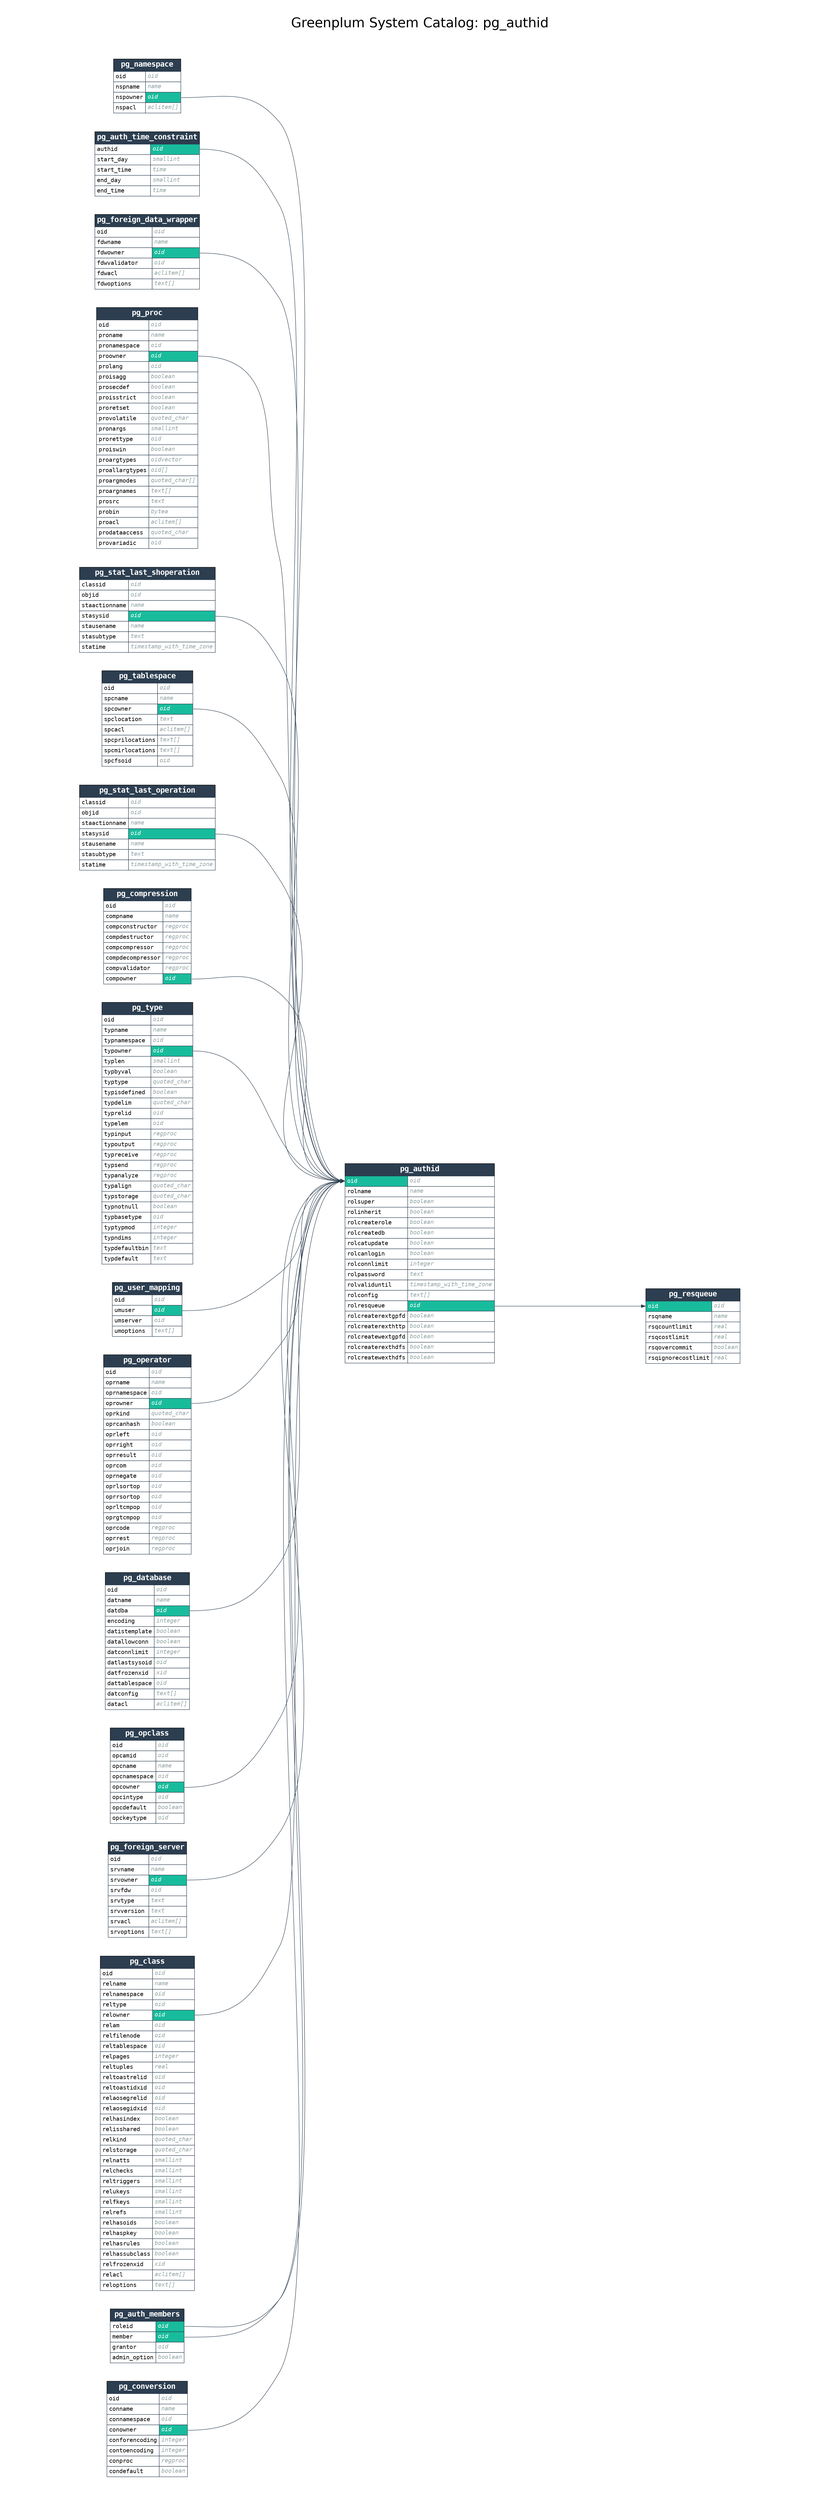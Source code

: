 digraph GPDB {

    label="Greenplum System Catalog: pg_authid";
    labelloc="t";
    fontname="Helvetica"
    fontsize=32
    

    pad=0.5;
    nodesep=0.5;
    ranksep=0.5;
    rankdir=LR;
    node [shape = "plaintext"];

    
    subgraph cluster_from {
        rankdir=TB
        style=invis;

        
            pg_namespace [label = <<FONT FACE="monospace"><TABLE BORDER="0" CELLBORDER="1" CELLSPACING="0" CELLPADDING="4">
<TR><TD BGCOLOR="#2c3e50" ALIGN="CENTER" COLSPAN="2"><FONT COLOR="#FFFFFF" POINT-SIZE="18"><B>pg_namespace</B></FONT></TD></TR>

<TR>
<TD COLOR="#2c3e50" BGCOLOR="#FFFFFF" ALIGN="LEFT" PORT="oid_in"><FONT COLOR="#000000">oid</FONT></TD>
<TD COLOR="#2c3e50" BGCOLOR="#FFFFFF" ALIGN="LEFT" PORT="oid_out"><FONT COLOR="#95a5a6"><I>oid</I></FONT></TD>
</TR>

<TR>
<TD COLOR="#2c3e50" BGCOLOR="#FFFFFF" ALIGN="LEFT" PORT="nspname_in"><FONT COLOR="#000000">nspname</FONT></TD>
<TD COLOR="#2c3e50" BGCOLOR="#FFFFFF" ALIGN="LEFT" PORT="nspname_out"><FONT COLOR="#95a5a6"><I>name</I></FONT></TD>
</TR>

<TR>
<TD COLOR="#2c3e50" BGCOLOR="#FFFFFF" ALIGN="LEFT" PORT="nspowner_in"><FONT COLOR="#000000">nspowner</FONT></TD>
<TD COLOR="#2c3e50" BGCOLOR="#18bc9c" ALIGN="LEFT" PORT="nspowner_out"><FONT COLOR="#FFFFFF"><I>oid</I></FONT></TD>
</TR>

<TR>
<TD COLOR="#2c3e50" BGCOLOR="#FFFFFF" ALIGN="LEFT" PORT="nspacl_in"><FONT COLOR="#000000">nspacl</FONT></TD>
<TD COLOR="#2c3e50" BGCOLOR="#FFFFFF" ALIGN="LEFT" PORT="nspacl_out"><FONT COLOR="#95a5a6"><I>aclitem[]</I></FONT></TD>
</TR>

</TABLE></FONT>> name = "pg_namespace"];
        
            pg_auth_time_constraint [label = <<FONT FACE="monospace"><TABLE BORDER="0" CELLBORDER="1" CELLSPACING="0" CELLPADDING="4">
<TR><TD BGCOLOR="#2c3e50" ALIGN="CENTER" COLSPAN="2"><FONT COLOR="#FFFFFF" POINT-SIZE="18"><B>pg_auth_time_constraint</B></FONT></TD></TR>

<TR>
<TD COLOR="#2c3e50" BGCOLOR="#FFFFFF" ALIGN="LEFT" PORT="authid_in"><FONT COLOR="#000000">authid</FONT></TD>
<TD COLOR="#2c3e50" BGCOLOR="#18bc9c" ALIGN="LEFT" PORT="authid_out"><FONT COLOR="#FFFFFF"><I>oid</I></FONT></TD>
</TR>

<TR>
<TD COLOR="#2c3e50" BGCOLOR="#FFFFFF" ALIGN="LEFT" PORT="start_day_in"><FONT COLOR="#000000">start_day</FONT></TD>
<TD COLOR="#2c3e50" BGCOLOR="#FFFFFF" ALIGN="LEFT" PORT="start_day_out"><FONT COLOR="#95a5a6"><I>smallint</I></FONT></TD>
</TR>

<TR>
<TD COLOR="#2c3e50" BGCOLOR="#FFFFFF" ALIGN="LEFT" PORT="start_time_in"><FONT COLOR="#000000">start_time</FONT></TD>
<TD COLOR="#2c3e50" BGCOLOR="#FFFFFF" ALIGN="LEFT" PORT="start_time_out"><FONT COLOR="#95a5a6"><I>time</I></FONT></TD>
</TR>

<TR>
<TD COLOR="#2c3e50" BGCOLOR="#FFFFFF" ALIGN="LEFT" PORT="end_day_in"><FONT COLOR="#000000">end_day</FONT></TD>
<TD COLOR="#2c3e50" BGCOLOR="#FFFFFF" ALIGN="LEFT" PORT="end_day_out"><FONT COLOR="#95a5a6"><I>smallint</I></FONT></TD>
</TR>

<TR>
<TD COLOR="#2c3e50" BGCOLOR="#FFFFFF" ALIGN="LEFT" PORT="end_time_in"><FONT COLOR="#000000">end_time</FONT></TD>
<TD COLOR="#2c3e50" BGCOLOR="#FFFFFF" ALIGN="LEFT" PORT="end_time_out"><FONT COLOR="#95a5a6"><I>time</I></FONT></TD>
</TR>

</TABLE></FONT>> name = "pg_auth_time_constraint"];
        
            pg_foreign_data_wrapper [label = <<FONT FACE="monospace"><TABLE BORDER="0" CELLBORDER="1" CELLSPACING="0" CELLPADDING="4">
<TR><TD BGCOLOR="#2c3e50" ALIGN="CENTER" COLSPAN="2"><FONT COLOR="#FFFFFF" POINT-SIZE="18"><B>pg_foreign_data_wrapper</B></FONT></TD></TR>

<TR>
<TD COLOR="#2c3e50" BGCOLOR="#FFFFFF" ALIGN="LEFT" PORT="oid_in"><FONT COLOR="#000000">oid</FONT></TD>
<TD COLOR="#2c3e50" BGCOLOR="#FFFFFF" ALIGN="LEFT" PORT="oid_out"><FONT COLOR="#95a5a6"><I>oid</I></FONT></TD>
</TR>

<TR>
<TD COLOR="#2c3e50" BGCOLOR="#FFFFFF" ALIGN="LEFT" PORT="fdwname_in"><FONT COLOR="#000000">fdwname</FONT></TD>
<TD COLOR="#2c3e50" BGCOLOR="#FFFFFF" ALIGN="LEFT" PORT="fdwname_out"><FONT COLOR="#95a5a6"><I>name</I></FONT></TD>
</TR>

<TR>
<TD COLOR="#2c3e50" BGCOLOR="#FFFFFF" ALIGN="LEFT" PORT="fdwowner_in"><FONT COLOR="#000000">fdwowner</FONT></TD>
<TD COLOR="#2c3e50" BGCOLOR="#18bc9c" ALIGN="LEFT" PORT="fdwowner_out"><FONT COLOR="#FFFFFF"><I>oid</I></FONT></TD>
</TR>

<TR>
<TD COLOR="#2c3e50" BGCOLOR="#FFFFFF" ALIGN="LEFT" PORT="fdwvalidator_in"><FONT COLOR="#000000">fdwvalidator</FONT></TD>
<TD COLOR="#2c3e50" BGCOLOR="#FFFFFF" ALIGN="LEFT" PORT="fdwvalidator_out"><FONT COLOR="#95a5a6"><I>oid</I></FONT></TD>
</TR>

<TR>
<TD COLOR="#2c3e50" BGCOLOR="#FFFFFF" ALIGN="LEFT" PORT="fdwacl_in"><FONT COLOR="#000000">fdwacl</FONT></TD>
<TD COLOR="#2c3e50" BGCOLOR="#FFFFFF" ALIGN="LEFT" PORT="fdwacl_out"><FONT COLOR="#95a5a6"><I>aclitem[]</I></FONT></TD>
</TR>

<TR>
<TD COLOR="#2c3e50" BGCOLOR="#FFFFFF" ALIGN="LEFT" PORT="fdwoptions_in"><FONT COLOR="#000000">fdwoptions</FONT></TD>
<TD COLOR="#2c3e50" BGCOLOR="#FFFFFF" ALIGN="LEFT" PORT="fdwoptions_out"><FONT COLOR="#95a5a6"><I>text[]</I></FONT></TD>
</TR>

</TABLE></FONT>> name = "pg_foreign_data_wrapper"];
        
            pg_proc [label = <<FONT FACE="monospace"><TABLE BORDER="0" CELLBORDER="1" CELLSPACING="0" CELLPADDING="4">
<TR><TD BGCOLOR="#2c3e50" ALIGN="CENTER" COLSPAN="2"><FONT COLOR="#FFFFFF" POINT-SIZE="18"><B>pg_proc</B></FONT></TD></TR>

<TR>
<TD COLOR="#2c3e50" BGCOLOR="#FFFFFF" ALIGN="LEFT" PORT="oid_in"><FONT COLOR="#000000">oid</FONT></TD>
<TD COLOR="#2c3e50" BGCOLOR="#FFFFFF" ALIGN="LEFT" PORT="oid_out"><FONT COLOR="#95a5a6"><I>oid</I></FONT></TD>
</TR>

<TR>
<TD COLOR="#2c3e50" BGCOLOR="#FFFFFF" ALIGN="LEFT" PORT="proname_in"><FONT COLOR="#000000">proname</FONT></TD>
<TD COLOR="#2c3e50" BGCOLOR="#FFFFFF" ALIGN="LEFT" PORT="proname_out"><FONT COLOR="#95a5a6"><I>name</I></FONT></TD>
</TR>

<TR>
<TD COLOR="#2c3e50" BGCOLOR="#FFFFFF" ALIGN="LEFT" PORT="pronamespace_in"><FONT COLOR="#000000">pronamespace</FONT></TD>
<TD COLOR="#2c3e50" BGCOLOR="#FFFFFF" ALIGN="LEFT" PORT="pronamespace_out"><FONT COLOR="#95a5a6"><I>oid</I></FONT></TD>
</TR>

<TR>
<TD COLOR="#2c3e50" BGCOLOR="#FFFFFF" ALIGN="LEFT" PORT="proowner_in"><FONT COLOR="#000000">proowner</FONT></TD>
<TD COLOR="#2c3e50" BGCOLOR="#18bc9c" ALIGN="LEFT" PORT="proowner_out"><FONT COLOR="#FFFFFF"><I>oid</I></FONT></TD>
</TR>

<TR>
<TD COLOR="#2c3e50" BGCOLOR="#FFFFFF" ALIGN="LEFT" PORT="prolang_in"><FONT COLOR="#000000">prolang</FONT></TD>
<TD COLOR="#2c3e50" BGCOLOR="#FFFFFF" ALIGN="LEFT" PORT="prolang_out"><FONT COLOR="#95a5a6"><I>oid</I></FONT></TD>
</TR>

<TR>
<TD COLOR="#2c3e50" BGCOLOR="#FFFFFF" ALIGN="LEFT" PORT="proisagg_in"><FONT COLOR="#000000">proisagg</FONT></TD>
<TD COLOR="#2c3e50" BGCOLOR="#FFFFFF" ALIGN="LEFT" PORT="proisagg_out"><FONT COLOR="#95a5a6"><I>boolean</I></FONT></TD>
</TR>

<TR>
<TD COLOR="#2c3e50" BGCOLOR="#FFFFFF" ALIGN="LEFT" PORT="prosecdef_in"><FONT COLOR="#000000">prosecdef</FONT></TD>
<TD COLOR="#2c3e50" BGCOLOR="#FFFFFF" ALIGN="LEFT" PORT="prosecdef_out"><FONT COLOR="#95a5a6"><I>boolean</I></FONT></TD>
</TR>

<TR>
<TD COLOR="#2c3e50" BGCOLOR="#FFFFFF" ALIGN="LEFT" PORT="proisstrict_in"><FONT COLOR="#000000">proisstrict</FONT></TD>
<TD COLOR="#2c3e50" BGCOLOR="#FFFFFF" ALIGN="LEFT" PORT="proisstrict_out"><FONT COLOR="#95a5a6"><I>boolean</I></FONT></TD>
</TR>

<TR>
<TD COLOR="#2c3e50" BGCOLOR="#FFFFFF" ALIGN="LEFT" PORT="proretset_in"><FONT COLOR="#000000">proretset</FONT></TD>
<TD COLOR="#2c3e50" BGCOLOR="#FFFFFF" ALIGN="LEFT" PORT="proretset_out"><FONT COLOR="#95a5a6"><I>boolean</I></FONT></TD>
</TR>

<TR>
<TD COLOR="#2c3e50" BGCOLOR="#FFFFFF" ALIGN="LEFT" PORT="provolatile_in"><FONT COLOR="#000000">provolatile</FONT></TD>
<TD COLOR="#2c3e50" BGCOLOR="#FFFFFF" ALIGN="LEFT" PORT="provolatile_out"><FONT COLOR="#95a5a6"><I>quoted_char</I></FONT></TD>
</TR>

<TR>
<TD COLOR="#2c3e50" BGCOLOR="#FFFFFF" ALIGN="LEFT" PORT="pronargs_in"><FONT COLOR="#000000">pronargs</FONT></TD>
<TD COLOR="#2c3e50" BGCOLOR="#FFFFFF" ALIGN="LEFT" PORT="pronargs_out"><FONT COLOR="#95a5a6"><I>smallint</I></FONT></TD>
</TR>

<TR>
<TD COLOR="#2c3e50" BGCOLOR="#FFFFFF" ALIGN="LEFT" PORT="prorettype_in"><FONT COLOR="#000000">prorettype</FONT></TD>
<TD COLOR="#2c3e50" BGCOLOR="#FFFFFF" ALIGN="LEFT" PORT="prorettype_out"><FONT COLOR="#95a5a6"><I>oid</I></FONT></TD>
</TR>

<TR>
<TD COLOR="#2c3e50" BGCOLOR="#FFFFFF" ALIGN="LEFT" PORT="proiswin_in"><FONT COLOR="#000000">proiswin</FONT></TD>
<TD COLOR="#2c3e50" BGCOLOR="#FFFFFF" ALIGN="LEFT" PORT="proiswin_out"><FONT COLOR="#95a5a6"><I>boolean</I></FONT></TD>
</TR>

<TR>
<TD COLOR="#2c3e50" BGCOLOR="#FFFFFF" ALIGN="LEFT" PORT="proargtypes_in"><FONT COLOR="#000000">proargtypes</FONT></TD>
<TD COLOR="#2c3e50" BGCOLOR="#FFFFFF" ALIGN="LEFT" PORT="proargtypes_out"><FONT COLOR="#95a5a6"><I>oidvector</I></FONT></TD>
</TR>

<TR>
<TD COLOR="#2c3e50" BGCOLOR="#FFFFFF" ALIGN="LEFT" PORT="proallargtypes_in"><FONT COLOR="#000000">proallargtypes</FONT></TD>
<TD COLOR="#2c3e50" BGCOLOR="#FFFFFF" ALIGN="LEFT" PORT="proallargtypes_out"><FONT COLOR="#95a5a6"><I>oid[]</I></FONT></TD>
</TR>

<TR>
<TD COLOR="#2c3e50" BGCOLOR="#FFFFFF" ALIGN="LEFT" PORT="proargmodes_in"><FONT COLOR="#000000">proargmodes</FONT></TD>
<TD COLOR="#2c3e50" BGCOLOR="#FFFFFF" ALIGN="LEFT" PORT="proargmodes_out"><FONT COLOR="#95a5a6"><I>quoted_char[]</I></FONT></TD>
</TR>

<TR>
<TD COLOR="#2c3e50" BGCOLOR="#FFFFFF" ALIGN="LEFT" PORT="proargnames_in"><FONT COLOR="#000000">proargnames</FONT></TD>
<TD COLOR="#2c3e50" BGCOLOR="#FFFFFF" ALIGN="LEFT" PORT="proargnames_out"><FONT COLOR="#95a5a6"><I>text[]</I></FONT></TD>
</TR>

<TR>
<TD COLOR="#2c3e50" BGCOLOR="#FFFFFF" ALIGN="LEFT" PORT="prosrc_in"><FONT COLOR="#000000">prosrc</FONT></TD>
<TD COLOR="#2c3e50" BGCOLOR="#FFFFFF" ALIGN="LEFT" PORT="prosrc_out"><FONT COLOR="#95a5a6"><I>text</I></FONT></TD>
</TR>

<TR>
<TD COLOR="#2c3e50" BGCOLOR="#FFFFFF" ALIGN="LEFT" PORT="probin_in"><FONT COLOR="#000000">probin</FONT></TD>
<TD COLOR="#2c3e50" BGCOLOR="#FFFFFF" ALIGN="LEFT" PORT="probin_out"><FONT COLOR="#95a5a6"><I>bytea</I></FONT></TD>
</TR>

<TR>
<TD COLOR="#2c3e50" BGCOLOR="#FFFFFF" ALIGN="LEFT" PORT="proacl_in"><FONT COLOR="#000000">proacl</FONT></TD>
<TD COLOR="#2c3e50" BGCOLOR="#FFFFFF" ALIGN="LEFT" PORT="proacl_out"><FONT COLOR="#95a5a6"><I>aclitem[]</I></FONT></TD>
</TR>

<TR>
<TD COLOR="#2c3e50" BGCOLOR="#FFFFFF" ALIGN="LEFT" PORT="prodataaccess_in"><FONT COLOR="#000000">prodataaccess</FONT></TD>
<TD COLOR="#2c3e50" BGCOLOR="#FFFFFF" ALIGN="LEFT" PORT="prodataaccess_out"><FONT COLOR="#95a5a6"><I>quoted_char</I></FONT></TD>
</TR>

<TR>
<TD COLOR="#2c3e50" BGCOLOR="#FFFFFF" ALIGN="LEFT" PORT="provariadic_in"><FONT COLOR="#000000">provariadic</FONT></TD>
<TD COLOR="#2c3e50" BGCOLOR="#FFFFFF" ALIGN="LEFT" PORT="provariadic_out"><FONT COLOR="#95a5a6"><I>oid</I></FONT></TD>
</TR>

</TABLE></FONT>> name = "pg_proc"];
        
            pg_stat_last_shoperation [label = <<FONT FACE="monospace"><TABLE BORDER="0" CELLBORDER="1" CELLSPACING="0" CELLPADDING="4">
<TR><TD BGCOLOR="#2c3e50" ALIGN="CENTER" COLSPAN="2"><FONT COLOR="#FFFFFF" POINT-SIZE="18"><B>pg_stat_last_shoperation</B></FONT></TD></TR>

<TR>
<TD COLOR="#2c3e50" BGCOLOR="#FFFFFF" ALIGN="LEFT" PORT="classid_in"><FONT COLOR="#000000">classid</FONT></TD>
<TD COLOR="#2c3e50" BGCOLOR="#FFFFFF" ALIGN="LEFT" PORT="classid_out"><FONT COLOR="#95a5a6"><I>oid</I></FONT></TD>
</TR>

<TR>
<TD COLOR="#2c3e50" BGCOLOR="#FFFFFF" ALIGN="LEFT" PORT="objid_in"><FONT COLOR="#000000">objid</FONT></TD>
<TD COLOR="#2c3e50" BGCOLOR="#FFFFFF" ALIGN="LEFT" PORT="objid_out"><FONT COLOR="#95a5a6"><I>oid</I></FONT></TD>
</TR>

<TR>
<TD COLOR="#2c3e50" BGCOLOR="#FFFFFF" ALIGN="LEFT" PORT="staactionname_in"><FONT COLOR="#000000">staactionname</FONT></TD>
<TD COLOR="#2c3e50" BGCOLOR="#FFFFFF" ALIGN="LEFT" PORT="staactionname_out"><FONT COLOR="#95a5a6"><I>name</I></FONT></TD>
</TR>

<TR>
<TD COLOR="#2c3e50" BGCOLOR="#FFFFFF" ALIGN="LEFT" PORT="stasysid_in"><FONT COLOR="#000000">stasysid</FONT></TD>
<TD COLOR="#2c3e50" BGCOLOR="#18bc9c" ALIGN="LEFT" PORT="stasysid_out"><FONT COLOR="#FFFFFF"><I>oid</I></FONT></TD>
</TR>

<TR>
<TD COLOR="#2c3e50" BGCOLOR="#FFFFFF" ALIGN="LEFT" PORT="stausename_in"><FONT COLOR="#000000">stausename</FONT></TD>
<TD COLOR="#2c3e50" BGCOLOR="#FFFFFF" ALIGN="LEFT" PORT="stausename_out"><FONT COLOR="#95a5a6"><I>name</I></FONT></TD>
</TR>

<TR>
<TD COLOR="#2c3e50" BGCOLOR="#FFFFFF" ALIGN="LEFT" PORT="stasubtype_in"><FONT COLOR="#000000">stasubtype</FONT></TD>
<TD COLOR="#2c3e50" BGCOLOR="#FFFFFF" ALIGN="LEFT" PORT="stasubtype_out"><FONT COLOR="#95a5a6"><I>text</I></FONT></TD>
</TR>

<TR>
<TD COLOR="#2c3e50" BGCOLOR="#FFFFFF" ALIGN="LEFT" PORT="statime_in"><FONT COLOR="#000000">statime</FONT></TD>
<TD COLOR="#2c3e50" BGCOLOR="#FFFFFF" ALIGN="LEFT" PORT="statime_out"><FONT COLOR="#95a5a6"><I>timestamp_with_time_zone</I></FONT></TD>
</TR>

</TABLE></FONT>> name = "pg_stat_last_shoperation"];
        
            pg_tablespace [label = <<FONT FACE="monospace"><TABLE BORDER="0" CELLBORDER="1" CELLSPACING="0" CELLPADDING="4">
<TR><TD BGCOLOR="#2c3e50" ALIGN="CENTER" COLSPAN="2"><FONT COLOR="#FFFFFF" POINT-SIZE="18"><B>pg_tablespace</B></FONT></TD></TR>

<TR>
<TD COLOR="#2c3e50" BGCOLOR="#FFFFFF" ALIGN="LEFT" PORT="oid_in"><FONT COLOR="#000000">oid</FONT></TD>
<TD COLOR="#2c3e50" BGCOLOR="#FFFFFF" ALIGN="LEFT" PORT="oid_out"><FONT COLOR="#95a5a6"><I>oid</I></FONT></TD>
</TR>

<TR>
<TD COLOR="#2c3e50" BGCOLOR="#FFFFFF" ALIGN="LEFT" PORT="spcname_in"><FONT COLOR="#000000">spcname</FONT></TD>
<TD COLOR="#2c3e50" BGCOLOR="#FFFFFF" ALIGN="LEFT" PORT="spcname_out"><FONT COLOR="#95a5a6"><I>name</I></FONT></TD>
</TR>

<TR>
<TD COLOR="#2c3e50" BGCOLOR="#FFFFFF" ALIGN="LEFT" PORT="spcowner_in"><FONT COLOR="#000000">spcowner</FONT></TD>
<TD COLOR="#2c3e50" BGCOLOR="#18bc9c" ALIGN="LEFT" PORT="spcowner_out"><FONT COLOR="#FFFFFF"><I>oid</I></FONT></TD>
</TR>

<TR>
<TD COLOR="#2c3e50" BGCOLOR="#FFFFFF" ALIGN="LEFT" PORT="spclocation_in"><FONT COLOR="#000000">spclocation</FONT></TD>
<TD COLOR="#2c3e50" BGCOLOR="#FFFFFF" ALIGN="LEFT" PORT="spclocation_out"><FONT COLOR="#95a5a6"><I>text</I></FONT></TD>
</TR>

<TR>
<TD COLOR="#2c3e50" BGCOLOR="#FFFFFF" ALIGN="LEFT" PORT="spcacl_in"><FONT COLOR="#000000">spcacl</FONT></TD>
<TD COLOR="#2c3e50" BGCOLOR="#FFFFFF" ALIGN="LEFT" PORT="spcacl_out"><FONT COLOR="#95a5a6"><I>aclitem[]</I></FONT></TD>
</TR>

<TR>
<TD COLOR="#2c3e50" BGCOLOR="#FFFFFF" ALIGN="LEFT" PORT="spcprilocations_in"><FONT COLOR="#000000">spcprilocations</FONT></TD>
<TD COLOR="#2c3e50" BGCOLOR="#FFFFFF" ALIGN="LEFT" PORT="spcprilocations_out"><FONT COLOR="#95a5a6"><I>text[]</I></FONT></TD>
</TR>

<TR>
<TD COLOR="#2c3e50" BGCOLOR="#FFFFFF" ALIGN="LEFT" PORT="spcmirlocations_in"><FONT COLOR="#000000">spcmirlocations</FONT></TD>
<TD COLOR="#2c3e50" BGCOLOR="#FFFFFF" ALIGN="LEFT" PORT="spcmirlocations_out"><FONT COLOR="#95a5a6"><I>text[]</I></FONT></TD>
</TR>

<TR>
<TD COLOR="#2c3e50" BGCOLOR="#FFFFFF" ALIGN="LEFT" PORT="spcfsoid_in"><FONT COLOR="#000000">spcfsoid</FONT></TD>
<TD COLOR="#2c3e50" BGCOLOR="#FFFFFF" ALIGN="LEFT" PORT="spcfsoid_out"><FONT COLOR="#95a5a6"><I>oid</I></FONT></TD>
</TR>

</TABLE></FONT>> name = "pg_tablespace"];
        
            pg_stat_last_operation [label = <<FONT FACE="monospace"><TABLE BORDER="0" CELLBORDER="1" CELLSPACING="0" CELLPADDING="4">
<TR><TD BGCOLOR="#2c3e50" ALIGN="CENTER" COLSPAN="2"><FONT COLOR="#FFFFFF" POINT-SIZE="18"><B>pg_stat_last_operation</B></FONT></TD></TR>

<TR>
<TD COLOR="#2c3e50" BGCOLOR="#FFFFFF" ALIGN="LEFT" PORT="classid_in"><FONT COLOR="#000000">classid</FONT></TD>
<TD COLOR="#2c3e50" BGCOLOR="#FFFFFF" ALIGN="LEFT" PORT="classid_out"><FONT COLOR="#95a5a6"><I>oid</I></FONT></TD>
</TR>

<TR>
<TD COLOR="#2c3e50" BGCOLOR="#FFFFFF" ALIGN="LEFT" PORT="objid_in"><FONT COLOR="#000000">objid</FONT></TD>
<TD COLOR="#2c3e50" BGCOLOR="#FFFFFF" ALIGN="LEFT" PORT="objid_out"><FONT COLOR="#95a5a6"><I>oid</I></FONT></TD>
</TR>

<TR>
<TD COLOR="#2c3e50" BGCOLOR="#FFFFFF" ALIGN="LEFT" PORT="staactionname_in"><FONT COLOR="#000000">staactionname</FONT></TD>
<TD COLOR="#2c3e50" BGCOLOR="#FFFFFF" ALIGN="LEFT" PORT="staactionname_out"><FONT COLOR="#95a5a6"><I>name</I></FONT></TD>
</TR>

<TR>
<TD COLOR="#2c3e50" BGCOLOR="#FFFFFF" ALIGN="LEFT" PORT="stasysid_in"><FONT COLOR="#000000">stasysid</FONT></TD>
<TD COLOR="#2c3e50" BGCOLOR="#18bc9c" ALIGN="LEFT" PORT="stasysid_out"><FONT COLOR="#FFFFFF"><I>oid</I></FONT></TD>
</TR>

<TR>
<TD COLOR="#2c3e50" BGCOLOR="#FFFFFF" ALIGN="LEFT" PORT="stausename_in"><FONT COLOR="#000000">stausename</FONT></TD>
<TD COLOR="#2c3e50" BGCOLOR="#FFFFFF" ALIGN="LEFT" PORT="stausename_out"><FONT COLOR="#95a5a6"><I>name</I></FONT></TD>
</TR>

<TR>
<TD COLOR="#2c3e50" BGCOLOR="#FFFFFF" ALIGN="LEFT" PORT="stasubtype_in"><FONT COLOR="#000000">stasubtype</FONT></TD>
<TD COLOR="#2c3e50" BGCOLOR="#FFFFFF" ALIGN="LEFT" PORT="stasubtype_out"><FONT COLOR="#95a5a6"><I>text</I></FONT></TD>
</TR>

<TR>
<TD COLOR="#2c3e50" BGCOLOR="#FFFFFF" ALIGN="LEFT" PORT="statime_in"><FONT COLOR="#000000">statime</FONT></TD>
<TD COLOR="#2c3e50" BGCOLOR="#FFFFFF" ALIGN="LEFT" PORT="statime_out"><FONT COLOR="#95a5a6"><I>timestamp_with_time_zone</I></FONT></TD>
</TR>

</TABLE></FONT>> name = "pg_stat_last_operation"];
        
            pg_compression [label = <<FONT FACE="monospace"><TABLE BORDER="0" CELLBORDER="1" CELLSPACING="0" CELLPADDING="4">
<TR><TD BGCOLOR="#2c3e50" ALIGN="CENTER" COLSPAN="2"><FONT COLOR="#FFFFFF" POINT-SIZE="18"><B>pg_compression</B></FONT></TD></TR>

<TR>
<TD COLOR="#2c3e50" BGCOLOR="#FFFFFF" ALIGN="LEFT" PORT="oid_in"><FONT COLOR="#000000">oid</FONT></TD>
<TD COLOR="#2c3e50" BGCOLOR="#FFFFFF" ALIGN="LEFT" PORT="oid_out"><FONT COLOR="#95a5a6"><I>oid</I></FONT></TD>
</TR>

<TR>
<TD COLOR="#2c3e50" BGCOLOR="#FFFFFF" ALIGN="LEFT" PORT="compname_in"><FONT COLOR="#000000">compname</FONT></TD>
<TD COLOR="#2c3e50" BGCOLOR="#FFFFFF" ALIGN="LEFT" PORT="compname_out"><FONT COLOR="#95a5a6"><I>name</I></FONT></TD>
</TR>

<TR>
<TD COLOR="#2c3e50" BGCOLOR="#FFFFFF" ALIGN="LEFT" PORT="compconstructor_in"><FONT COLOR="#000000">compconstructor</FONT></TD>
<TD COLOR="#2c3e50" BGCOLOR="#FFFFFF" ALIGN="LEFT" PORT="compconstructor_out"><FONT COLOR="#95a5a6"><I>regproc</I></FONT></TD>
</TR>

<TR>
<TD COLOR="#2c3e50" BGCOLOR="#FFFFFF" ALIGN="LEFT" PORT="compdestructor_in"><FONT COLOR="#000000">compdestructor</FONT></TD>
<TD COLOR="#2c3e50" BGCOLOR="#FFFFFF" ALIGN="LEFT" PORT="compdestructor_out"><FONT COLOR="#95a5a6"><I>regproc</I></FONT></TD>
</TR>

<TR>
<TD COLOR="#2c3e50" BGCOLOR="#FFFFFF" ALIGN="LEFT" PORT="compcompressor_in"><FONT COLOR="#000000">compcompressor</FONT></TD>
<TD COLOR="#2c3e50" BGCOLOR="#FFFFFF" ALIGN="LEFT" PORT="compcompressor_out"><FONT COLOR="#95a5a6"><I>regproc</I></FONT></TD>
</TR>

<TR>
<TD COLOR="#2c3e50" BGCOLOR="#FFFFFF" ALIGN="LEFT" PORT="compdecompressor_in"><FONT COLOR="#000000">compdecompressor</FONT></TD>
<TD COLOR="#2c3e50" BGCOLOR="#FFFFFF" ALIGN="LEFT" PORT="compdecompressor_out"><FONT COLOR="#95a5a6"><I>regproc</I></FONT></TD>
</TR>

<TR>
<TD COLOR="#2c3e50" BGCOLOR="#FFFFFF" ALIGN="LEFT" PORT="compvalidator_in"><FONT COLOR="#000000">compvalidator</FONT></TD>
<TD COLOR="#2c3e50" BGCOLOR="#FFFFFF" ALIGN="LEFT" PORT="compvalidator_out"><FONT COLOR="#95a5a6"><I>regproc</I></FONT></TD>
</TR>

<TR>
<TD COLOR="#2c3e50" BGCOLOR="#FFFFFF" ALIGN="LEFT" PORT="compowner_in"><FONT COLOR="#000000">compowner</FONT></TD>
<TD COLOR="#2c3e50" BGCOLOR="#18bc9c" ALIGN="LEFT" PORT="compowner_out"><FONT COLOR="#FFFFFF"><I>oid</I></FONT></TD>
</TR>

</TABLE></FONT>> name = "pg_compression"];
        
            pg_type [label = <<FONT FACE="monospace"><TABLE BORDER="0" CELLBORDER="1" CELLSPACING="0" CELLPADDING="4">
<TR><TD BGCOLOR="#2c3e50" ALIGN="CENTER" COLSPAN="2"><FONT COLOR="#FFFFFF" POINT-SIZE="18"><B>pg_type</B></FONT></TD></TR>

<TR>
<TD COLOR="#2c3e50" BGCOLOR="#FFFFFF" ALIGN="LEFT" PORT="oid_in"><FONT COLOR="#000000">oid</FONT></TD>
<TD COLOR="#2c3e50" BGCOLOR="#FFFFFF" ALIGN="LEFT" PORT="oid_out"><FONT COLOR="#95a5a6"><I>oid</I></FONT></TD>
</TR>

<TR>
<TD COLOR="#2c3e50" BGCOLOR="#FFFFFF" ALIGN="LEFT" PORT="typname_in"><FONT COLOR="#000000">typname</FONT></TD>
<TD COLOR="#2c3e50" BGCOLOR="#FFFFFF" ALIGN="LEFT" PORT="typname_out"><FONT COLOR="#95a5a6"><I>name</I></FONT></TD>
</TR>

<TR>
<TD COLOR="#2c3e50" BGCOLOR="#FFFFFF" ALIGN="LEFT" PORT="typnamespace_in"><FONT COLOR="#000000">typnamespace</FONT></TD>
<TD COLOR="#2c3e50" BGCOLOR="#FFFFFF" ALIGN="LEFT" PORT="typnamespace_out"><FONT COLOR="#95a5a6"><I>oid</I></FONT></TD>
</TR>

<TR>
<TD COLOR="#2c3e50" BGCOLOR="#FFFFFF" ALIGN="LEFT" PORT="typowner_in"><FONT COLOR="#000000">typowner</FONT></TD>
<TD COLOR="#2c3e50" BGCOLOR="#18bc9c" ALIGN="LEFT" PORT="typowner_out"><FONT COLOR="#FFFFFF"><I>oid</I></FONT></TD>
</TR>

<TR>
<TD COLOR="#2c3e50" BGCOLOR="#FFFFFF" ALIGN="LEFT" PORT="typlen_in"><FONT COLOR="#000000">typlen</FONT></TD>
<TD COLOR="#2c3e50" BGCOLOR="#FFFFFF" ALIGN="LEFT" PORT="typlen_out"><FONT COLOR="#95a5a6"><I>smallint</I></FONT></TD>
</TR>

<TR>
<TD COLOR="#2c3e50" BGCOLOR="#FFFFFF" ALIGN="LEFT" PORT="typbyval_in"><FONT COLOR="#000000">typbyval</FONT></TD>
<TD COLOR="#2c3e50" BGCOLOR="#FFFFFF" ALIGN="LEFT" PORT="typbyval_out"><FONT COLOR="#95a5a6"><I>boolean</I></FONT></TD>
</TR>

<TR>
<TD COLOR="#2c3e50" BGCOLOR="#FFFFFF" ALIGN="LEFT" PORT="typtype_in"><FONT COLOR="#000000">typtype</FONT></TD>
<TD COLOR="#2c3e50" BGCOLOR="#FFFFFF" ALIGN="LEFT" PORT="typtype_out"><FONT COLOR="#95a5a6"><I>quoted_char</I></FONT></TD>
</TR>

<TR>
<TD COLOR="#2c3e50" BGCOLOR="#FFFFFF" ALIGN="LEFT" PORT="typisdefined_in"><FONT COLOR="#000000">typisdefined</FONT></TD>
<TD COLOR="#2c3e50" BGCOLOR="#FFFFFF" ALIGN="LEFT" PORT="typisdefined_out"><FONT COLOR="#95a5a6"><I>boolean</I></FONT></TD>
</TR>

<TR>
<TD COLOR="#2c3e50" BGCOLOR="#FFFFFF" ALIGN="LEFT" PORT="typdelim_in"><FONT COLOR="#000000">typdelim</FONT></TD>
<TD COLOR="#2c3e50" BGCOLOR="#FFFFFF" ALIGN="LEFT" PORT="typdelim_out"><FONT COLOR="#95a5a6"><I>quoted_char</I></FONT></TD>
</TR>

<TR>
<TD COLOR="#2c3e50" BGCOLOR="#FFFFFF" ALIGN="LEFT" PORT="typrelid_in"><FONT COLOR="#000000">typrelid</FONT></TD>
<TD COLOR="#2c3e50" BGCOLOR="#FFFFFF" ALIGN="LEFT" PORT="typrelid_out"><FONT COLOR="#95a5a6"><I>oid</I></FONT></TD>
</TR>

<TR>
<TD COLOR="#2c3e50" BGCOLOR="#FFFFFF" ALIGN="LEFT" PORT="typelem_in"><FONT COLOR="#000000">typelem</FONT></TD>
<TD COLOR="#2c3e50" BGCOLOR="#FFFFFF" ALIGN="LEFT" PORT="typelem_out"><FONT COLOR="#95a5a6"><I>oid</I></FONT></TD>
</TR>

<TR>
<TD COLOR="#2c3e50" BGCOLOR="#FFFFFF" ALIGN="LEFT" PORT="typinput_in"><FONT COLOR="#000000">typinput</FONT></TD>
<TD COLOR="#2c3e50" BGCOLOR="#FFFFFF" ALIGN="LEFT" PORT="typinput_out"><FONT COLOR="#95a5a6"><I>regproc</I></FONT></TD>
</TR>

<TR>
<TD COLOR="#2c3e50" BGCOLOR="#FFFFFF" ALIGN="LEFT" PORT="typoutput_in"><FONT COLOR="#000000">typoutput</FONT></TD>
<TD COLOR="#2c3e50" BGCOLOR="#FFFFFF" ALIGN="LEFT" PORT="typoutput_out"><FONT COLOR="#95a5a6"><I>regproc</I></FONT></TD>
</TR>

<TR>
<TD COLOR="#2c3e50" BGCOLOR="#FFFFFF" ALIGN="LEFT" PORT="typreceive_in"><FONT COLOR="#000000">typreceive</FONT></TD>
<TD COLOR="#2c3e50" BGCOLOR="#FFFFFF" ALIGN="LEFT" PORT="typreceive_out"><FONT COLOR="#95a5a6"><I>regproc</I></FONT></TD>
</TR>

<TR>
<TD COLOR="#2c3e50" BGCOLOR="#FFFFFF" ALIGN="LEFT" PORT="typsend_in"><FONT COLOR="#000000">typsend</FONT></TD>
<TD COLOR="#2c3e50" BGCOLOR="#FFFFFF" ALIGN="LEFT" PORT="typsend_out"><FONT COLOR="#95a5a6"><I>regproc</I></FONT></TD>
</TR>

<TR>
<TD COLOR="#2c3e50" BGCOLOR="#FFFFFF" ALIGN="LEFT" PORT="typanalyze_in"><FONT COLOR="#000000">typanalyze</FONT></TD>
<TD COLOR="#2c3e50" BGCOLOR="#FFFFFF" ALIGN="LEFT" PORT="typanalyze_out"><FONT COLOR="#95a5a6"><I>regproc</I></FONT></TD>
</TR>

<TR>
<TD COLOR="#2c3e50" BGCOLOR="#FFFFFF" ALIGN="LEFT" PORT="typalign_in"><FONT COLOR="#000000">typalign</FONT></TD>
<TD COLOR="#2c3e50" BGCOLOR="#FFFFFF" ALIGN="LEFT" PORT="typalign_out"><FONT COLOR="#95a5a6"><I>quoted_char</I></FONT></TD>
</TR>

<TR>
<TD COLOR="#2c3e50" BGCOLOR="#FFFFFF" ALIGN="LEFT" PORT="typstorage_in"><FONT COLOR="#000000">typstorage</FONT></TD>
<TD COLOR="#2c3e50" BGCOLOR="#FFFFFF" ALIGN="LEFT" PORT="typstorage_out"><FONT COLOR="#95a5a6"><I>quoted_char</I></FONT></TD>
</TR>

<TR>
<TD COLOR="#2c3e50" BGCOLOR="#FFFFFF" ALIGN="LEFT" PORT="typnotnull_in"><FONT COLOR="#000000">typnotnull</FONT></TD>
<TD COLOR="#2c3e50" BGCOLOR="#FFFFFF" ALIGN="LEFT" PORT="typnotnull_out"><FONT COLOR="#95a5a6"><I>boolean</I></FONT></TD>
</TR>

<TR>
<TD COLOR="#2c3e50" BGCOLOR="#FFFFFF" ALIGN="LEFT" PORT="typbasetype_in"><FONT COLOR="#000000">typbasetype</FONT></TD>
<TD COLOR="#2c3e50" BGCOLOR="#FFFFFF" ALIGN="LEFT" PORT="typbasetype_out"><FONT COLOR="#95a5a6"><I>oid</I></FONT></TD>
</TR>

<TR>
<TD COLOR="#2c3e50" BGCOLOR="#FFFFFF" ALIGN="LEFT" PORT="typtypmod_in"><FONT COLOR="#000000">typtypmod</FONT></TD>
<TD COLOR="#2c3e50" BGCOLOR="#FFFFFF" ALIGN="LEFT" PORT="typtypmod_out"><FONT COLOR="#95a5a6"><I>integer</I></FONT></TD>
</TR>

<TR>
<TD COLOR="#2c3e50" BGCOLOR="#FFFFFF" ALIGN="LEFT" PORT="typndims_in"><FONT COLOR="#000000">typndims</FONT></TD>
<TD COLOR="#2c3e50" BGCOLOR="#FFFFFF" ALIGN="LEFT" PORT="typndims_out"><FONT COLOR="#95a5a6"><I>integer</I></FONT></TD>
</TR>

<TR>
<TD COLOR="#2c3e50" BGCOLOR="#FFFFFF" ALIGN="LEFT" PORT="typdefaultbin_in"><FONT COLOR="#000000">typdefaultbin</FONT></TD>
<TD COLOR="#2c3e50" BGCOLOR="#FFFFFF" ALIGN="LEFT" PORT="typdefaultbin_out"><FONT COLOR="#95a5a6"><I>text</I></FONT></TD>
</TR>

<TR>
<TD COLOR="#2c3e50" BGCOLOR="#FFFFFF" ALIGN="LEFT" PORT="typdefault_in"><FONT COLOR="#000000">typdefault</FONT></TD>
<TD COLOR="#2c3e50" BGCOLOR="#FFFFFF" ALIGN="LEFT" PORT="typdefault_out"><FONT COLOR="#95a5a6"><I>text</I></FONT></TD>
</TR>

</TABLE></FONT>> name = "pg_type"];
        
            pg_user_mapping [label = <<FONT FACE="monospace"><TABLE BORDER="0" CELLBORDER="1" CELLSPACING="0" CELLPADDING="4">
<TR><TD BGCOLOR="#2c3e50" ALIGN="CENTER" COLSPAN="2"><FONT COLOR="#FFFFFF" POINT-SIZE="18"><B>pg_user_mapping</B></FONT></TD></TR>

<TR>
<TD COLOR="#2c3e50" BGCOLOR="#FFFFFF" ALIGN="LEFT" PORT="oid_in"><FONT COLOR="#000000">oid</FONT></TD>
<TD COLOR="#2c3e50" BGCOLOR="#FFFFFF" ALIGN="LEFT" PORT="oid_out"><FONT COLOR="#95a5a6"><I>oid</I></FONT></TD>
</TR>

<TR>
<TD COLOR="#2c3e50" BGCOLOR="#FFFFFF" ALIGN="LEFT" PORT="umuser_in"><FONT COLOR="#000000">umuser</FONT></TD>
<TD COLOR="#2c3e50" BGCOLOR="#18bc9c" ALIGN="LEFT" PORT="umuser_out"><FONT COLOR="#FFFFFF"><I>oid</I></FONT></TD>
</TR>

<TR>
<TD COLOR="#2c3e50" BGCOLOR="#FFFFFF" ALIGN="LEFT" PORT="umserver_in"><FONT COLOR="#000000">umserver</FONT></TD>
<TD COLOR="#2c3e50" BGCOLOR="#FFFFFF" ALIGN="LEFT" PORT="umserver_out"><FONT COLOR="#95a5a6"><I>oid</I></FONT></TD>
</TR>

<TR>
<TD COLOR="#2c3e50" BGCOLOR="#FFFFFF" ALIGN="LEFT" PORT="umoptions_in"><FONT COLOR="#000000">umoptions</FONT></TD>
<TD COLOR="#2c3e50" BGCOLOR="#FFFFFF" ALIGN="LEFT" PORT="umoptions_out"><FONT COLOR="#95a5a6"><I>text[]</I></FONT></TD>
</TR>

</TABLE></FONT>> name = "pg_user_mapping"];
        
            pg_operator [label = <<FONT FACE="monospace"><TABLE BORDER="0" CELLBORDER="1" CELLSPACING="0" CELLPADDING="4">
<TR><TD BGCOLOR="#2c3e50" ALIGN="CENTER" COLSPAN="2"><FONT COLOR="#FFFFFF" POINT-SIZE="18"><B>pg_operator</B></FONT></TD></TR>

<TR>
<TD COLOR="#2c3e50" BGCOLOR="#FFFFFF" ALIGN="LEFT" PORT="oid_in"><FONT COLOR="#000000">oid</FONT></TD>
<TD COLOR="#2c3e50" BGCOLOR="#FFFFFF" ALIGN="LEFT" PORT="oid_out"><FONT COLOR="#95a5a6"><I>oid</I></FONT></TD>
</TR>

<TR>
<TD COLOR="#2c3e50" BGCOLOR="#FFFFFF" ALIGN="LEFT" PORT="oprname_in"><FONT COLOR="#000000">oprname</FONT></TD>
<TD COLOR="#2c3e50" BGCOLOR="#FFFFFF" ALIGN="LEFT" PORT="oprname_out"><FONT COLOR="#95a5a6"><I>name</I></FONT></TD>
</TR>

<TR>
<TD COLOR="#2c3e50" BGCOLOR="#FFFFFF" ALIGN="LEFT" PORT="oprnamespace_in"><FONT COLOR="#000000">oprnamespace</FONT></TD>
<TD COLOR="#2c3e50" BGCOLOR="#FFFFFF" ALIGN="LEFT" PORT="oprnamespace_out"><FONT COLOR="#95a5a6"><I>oid</I></FONT></TD>
</TR>

<TR>
<TD COLOR="#2c3e50" BGCOLOR="#FFFFFF" ALIGN="LEFT" PORT="oprowner_in"><FONT COLOR="#000000">oprowner</FONT></TD>
<TD COLOR="#2c3e50" BGCOLOR="#18bc9c" ALIGN="LEFT" PORT="oprowner_out"><FONT COLOR="#FFFFFF"><I>oid</I></FONT></TD>
</TR>

<TR>
<TD COLOR="#2c3e50" BGCOLOR="#FFFFFF" ALIGN="LEFT" PORT="oprkind_in"><FONT COLOR="#000000">oprkind</FONT></TD>
<TD COLOR="#2c3e50" BGCOLOR="#FFFFFF" ALIGN="LEFT" PORT="oprkind_out"><FONT COLOR="#95a5a6"><I>quoted_char</I></FONT></TD>
</TR>

<TR>
<TD COLOR="#2c3e50" BGCOLOR="#FFFFFF" ALIGN="LEFT" PORT="oprcanhash_in"><FONT COLOR="#000000">oprcanhash</FONT></TD>
<TD COLOR="#2c3e50" BGCOLOR="#FFFFFF" ALIGN="LEFT" PORT="oprcanhash_out"><FONT COLOR="#95a5a6"><I>boolean</I></FONT></TD>
</TR>

<TR>
<TD COLOR="#2c3e50" BGCOLOR="#FFFFFF" ALIGN="LEFT" PORT="oprleft_in"><FONT COLOR="#000000">oprleft</FONT></TD>
<TD COLOR="#2c3e50" BGCOLOR="#FFFFFF" ALIGN="LEFT" PORT="oprleft_out"><FONT COLOR="#95a5a6"><I>oid</I></FONT></TD>
</TR>

<TR>
<TD COLOR="#2c3e50" BGCOLOR="#FFFFFF" ALIGN="LEFT" PORT="oprright_in"><FONT COLOR="#000000">oprright</FONT></TD>
<TD COLOR="#2c3e50" BGCOLOR="#FFFFFF" ALIGN="LEFT" PORT="oprright_out"><FONT COLOR="#95a5a6"><I>oid</I></FONT></TD>
</TR>

<TR>
<TD COLOR="#2c3e50" BGCOLOR="#FFFFFF" ALIGN="LEFT" PORT="oprresult_in"><FONT COLOR="#000000">oprresult</FONT></TD>
<TD COLOR="#2c3e50" BGCOLOR="#FFFFFF" ALIGN="LEFT" PORT="oprresult_out"><FONT COLOR="#95a5a6"><I>oid</I></FONT></TD>
</TR>

<TR>
<TD COLOR="#2c3e50" BGCOLOR="#FFFFFF" ALIGN="LEFT" PORT="oprcom_in"><FONT COLOR="#000000">oprcom</FONT></TD>
<TD COLOR="#2c3e50" BGCOLOR="#FFFFFF" ALIGN="LEFT" PORT="oprcom_out"><FONT COLOR="#95a5a6"><I>oid</I></FONT></TD>
</TR>

<TR>
<TD COLOR="#2c3e50" BGCOLOR="#FFFFFF" ALIGN="LEFT" PORT="oprnegate_in"><FONT COLOR="#000000">oprnegate</FONT></TD>
<TD COLOR="#2c3e50" BGCOLOR="#FFFFFF" ALIGN="LEFT" PORT="oprnegate_out"><FONT COLOR="#95a5a6"><I>oid</I></FONT></TD>
</TR>

<TR>
<TD COLOR="#2c3e50" BGCOLOR="#FFFFFF" ALIGN="LEFT" PORT="oprlsortop_in"><FONT COLOR="#000000">oprlsortop</FONT></TD>
<TD COLOR="#2c3e50" BGCOLOR="#FFFFFF" ALIGN="LEFT" PORT="oprlsortop_out"><FONT COLOR="#95a5a6"><I>oid</I></FONT></TD>
</TR>

<TR>
<TD COLOR="#2c3e50" BGCOLOR="#FFFFFF" ALIGN="LEFT" PORT="oprrsortop_in"><FONT COLOR="#000000">oprrsortop</FONT></TD>
<TD COLOR="#2c3e50" BGCOLOR="#FFFFFF" ALIGN="LEFT" PORT="oprrsortop_out"><FONT COLOR="#95a5a6"><I>oid</I></FONT></TD>
</TR>

<TR>
<TD COLOR="#2c3e50" BGCOLOR="#FFFFFF" ALIGN="LEFT" PORT="oprltcmpop_in"><FONT COLOR="#000000">oprltcmpop</FONT></TD>
<TD COLOR="#2c3e50" BGCOLOR="#FFFFFF" ALIGN="LEFT" PORT="oprltcmpop_out"><FONT COLOR="#95a5a6"><I>oid</I></FONT></TD>
</TR>

<TR>
<TD COLOR="#2c3e50" BGCOLOR="#FFFFFF" ALIGN="LEFT" PORT="oprgtcmpop_in"><FONT COLOR="#000000">oprgtcmpop</FONT></TD>
<TD COLOR="#2c3e50" BGCOLOR="#FFFFFF" ALIGN="LEFT" PORT="oprgtcmpop_out"><FONT COLOR="#95a5a6"><I>oid</I></FONT></TD>
</TR>

<TR>
<TD COLOR="#2c3e50" BGCOLOR="#FFFFFF" ALIGN="LEFT" PORT="oprcode_in"><FONT COLOR="#000000">oprcode</FONT></TD>
<TD COLOR="#2c3e50" BGCOLOR="#FFFFFF" ALIGN="LEFT" PORT="oprcode_out"><FONT COLOR="#95a5a6"><I>regproc</I></FONT></TD>
</TR>

<TR>
<TD COLOR="#2c3e50" BGCOLOR="#FFFFFF" ALIGN="LEFT" PORT="oprrest_in"><FONT COLOR="#000000">oprrest</FONT></TD>
<TD COLOR="#2c3e50" BGCOLOR="#FFFFFF" ALIGN="LEFT" PORT="oprrest_out"><FONT COLOR="#95a5a6"><I>regproc</I></FONT></TD>
</TR>

<TR>
<TD COLOR="#2c3e50" BGCOLOR="#FFFFFF" ALIGN="LEFT" PORT="oprjoin_in"><FONT COLOR="#000000">oprjoin</FONT></TD>
<TD COLOR="#2c3e50" BGCOLOR="#FFFFFF" ALIGN="LEFT" PORT="oprjoin_out"><FONT COLOR="#95a5a6"><I>regproc</I></FONT></TD>
</TR>

</TABLE></FONT>> name = "pg_operator"];
        
            pg_database [label = <<FONT FACE="monospace"><TABLE BORDER="0" CELLBORDER="1" CELLSPACING="0" CELLPADDING="4">
<TR><TD BGCOLOR="#2c3e50" ALIGN="CENTER" COLSPAN="2"><FONT COLOR="#FFFFFF" POINT-SIZE="18"><B>pg_database</B></FONT></TD></TR>

<TR>
<TD COLOR="#2c3e50" BGCOLOR="#FFFFFF" ALIGN="LEFT" PORT="oid_in"><FONT COLOR="#000000">oid</FONT></TD>
<TD COLOR="#2c3e50" BGCOLOR="#FFFFFF" ALIGN="LEFT" PORT="oid_out"><FONT COLOR="#95a5a6"><I>oid</I></FONT></TD>
</TR>

<TR>
<TD COLOR="#2c3e50" BGCOLOR="#FFFFFF" ALIGN="LEFT" PORT="datname_in"><FONT COLOR="#000000">datname</FONT></TD>
<TD COLOR="#2c3e50" BGCOLOR="#FFFFFF" ALIGN="LEFT" PORT="datname_out"><FONT COLOR="#95a5a6"><I>name</I></FONT></TD>
</TR>

<TR>
<TD COLOR="#2c3e50" BGCOLOR="#FFFFFF" ALIGN="LEFT" PORT="datdba_in"><FONT COLOR="#000000">datdba</FONT></TD>
<TD COLOR="#2c3e50" BGCOLOR="#18bc9c" ALIGN="LEFT" PORT="datdba_out"><FONT COLOR="#FFFFFF"><I>oid</I></FONT></TD>
</TR>

<TR>
<TD COLOR="#2c3e50" BGCOLOR="#FFFFFF" ALIGN="LEFT" PORT="encoding_in"><FONT COLOR="#000000">encoding</FONT></TD>
<TD COLOR="#2c3e50" BGCOLOR="#FFFFFF" ALIGN="LEFT" PORT="encoding_out"><FONT COLOR="#95a5a6"><I>integer</I></FONT></TD>
</TR>

<TR>
<TD COLOR="#2c3e50" BGCOLOR="#FFFFFF" ALIGN="LEFT" PORT="datistemplate_in"><FONT COLOR="#000000">datistemplate</FONT></TD>
<TD COLOR="#2c3e50" BGCOLOR="#FFFFFF" ALIGN="LEFT" PORT="datistemplate_out"><FONT COLOR="#95a5a6"><I>boolean</I></FONT></TD>
</TR>

<TR>
<TD COLOR="#2c3e50" BGCOLOR="#FFFFFF" ALIGN="LEFT" PORT="datallowconn_in"><FONT COLOR="#000000">datallowconn</FONT></TD>
<TD COLOR="#2c3e50" BGCOLOR="#FFFFFF" ALIGN="LEFT" PORT="datallowconn_out"><FONT COLOR="#95a5a6"><I>boolean</I></FONT></TD>
</TR>

<TR>
<TD COLOR="#2c3e50" BGCOLOR="#FFFFFF" ALIGN="LEFT" PORT="datconnlimit_in"><FONT COLOR="#000000">datconnlimit</FONT></TD>
<TD COLOR="#2c3e50" BGCOLOR="#FFFFFF" ALIGN="LEFT" PORT="datconnlimit_out"><FONT COLOR="#95a5a6"><I>integer</I></FONT></TD>
</TR>

<TR>
<TD COLOR="#2c3e50" BGCOLOR="#FFFFFF" ALIGN="LEFT" PORT="datlastsysoid_in"><FONT COLOR="#000000">datlastsysoid</FONT></TD>
<TD COLOR="#2c3e50" BGCOLOR="#FFFFFF" ALIGN="LEFT" PORT="datlastsysoid_out"><FONT COLOR="#95a5a6"><I>oid</I></FONT></TD>
</TR>

<TR>
<TD COLOR="#2c3e50" BGCOLOR="#FFFFFF" ALIGN="LEFT" PORT="datfrozenxid_in"><FONT COLOR="#000000">datfrozenxid</FONT></TD>
<TD COLOR="#2c3e50" BGCOLOR="#FFFFFF" ALIGN="LEFT" PORT="datfrozenxid_out"><FONT COLOR="#95a5a6"><I>xid</I></FONT></TD>
</TR>

<TR>
<TD COLOR="#2c3e50" BGCOLOR="#FFFFFF" ALIGN="LEFT" PORT="dattablespace_in"><FONT COLOR="#000000">dattablespace</FONT></TD>
<TD COLOR="#2c3e50" BGCOLOR="#FFFFFF" ALIGN="LEFT" PORT="dattablespace_out"><FONT COLOR="#95a5a6"><I>oid</I></FONT></TD>
</TR>

<TR>
<TD COLOR="#2c3e50" BGCOLOR="#FFFFFF" ALIGN="LEFT" PORT="datconfig_in"><FONT COLOR="#000000">datconfig</FONT></TD>
<TD COLOR="#2c3e50" BGCOLOR="#FFFFFF" ALIGN="LEFT" PORT="datconfig_out"><FONT COLOR="#95a5a6"><I>text[]</I></FONT></TD>
</TR>

<TR>
<TD COLOR="#2c3e50" BGCOLOR="#FFFFFF" ALIGN="LEFT" PORT="datacl_in"><FONT COLOR="#000000">datacl</FONT></TD>
<TD COLOR="#2c3e50" BGCOLOR="#FFFFFF" ALIGN="LEFT" PORT="datacl_out"><FONT COLOR="#95a5a6"><I>aclitem[]</I></FONT></TD>
</TR>

</TABLE></FONT>> name = "pg_database"];
        
            pg_opclass [label = <<FONT FACE="monospace"><TABLE BORDER="0" CELLBORDER="1" CELLSPACING="0" CELLPADDING="4">
<TR><TD BGCOLOR="#2c3e50" ALIGN="CENTER" COLSPAN="2"><FONT COLOR="#FFFFFF" POINT-SIZE="18"><B>pg_opclass</B></FONT></TD></TR>

<TR>
<TD COLOR="#2c3e50" BGCOLOR="#FFFFFF" ALIGN="LEFT" PORT="oid_in"><FONT COLOR="#000000">oid</FONT></TD>
<TD COLOR="#2c3e50" BGCOLOR="#FFFFFF" ALIGN="LEFT" PORT="oid_out"><FONT COLOR="#95a5a6"><I>oid</I></FONT></TD>
</TR>

<TR>
<TD COLOR="#2c3e50" BGCOLOR="#FFFFFF" ALIGN="LEFT" PORT="opcamid_in"><FONT COLOR="#000000">opcamid</FONT></TD>
<TD COLOR="#2c3e50" BGCOLOR="#FFFFFF" ALIGN="LEFT" PORT="opcamid_out"><FONT COLOR="#95a5a6"><I>oid</I></FONT></TD>
</TR>

<TR>
<TD COLOR="#2c3e50" BGCOLOR="#FFFFFF" ALIGN="LEFT" PORT="opcname_in"><FONT COLOR="#000000">opcname</FONT></TD>
<TD COLOR="#2c3e50" BGCOLOR="#FFFFFF" ALIGN="LEFT" PORT="opcname_out"><FONT COLOR="#95a5a6"><I>name</I></FONT></TD>
</TR>

<TR>
<TD COLOR="#2c3e50" BGCOLOR="#FFFFFF" ALIGN="LEFT" PORT="opcnamespace_in"><FONT COLOR="#000000">opcnamespace</FONT></TD>
<TD COLOR="#2c3e50" BGCOLOR="#FFFFFF" ALIGN="LEFT" PORT="opcnamespace_out"><FONT COLOR="#95a5a6"><I>oid</I></FONT></TD>
</TR>

<TR>
<TD COLOR="#2c3e50" BGCOLOR="#FFFFFF" ALIGN="LEFT" PORT="opcowner_in"><FONT COLOR="#000000">opcowner</FONT></TD>
<TD COLOR="#2c3e50" BGCOLOR="#18bc9c" ALIGN="LEFT" PORT="opcowner_out"><FONT COLOR="#FFFFFF"><I>oid</I></FONT></TD>
</TR>

<TR>
<TD COLOR="#2c3e50" BGCOLOR="#FFFFFF" ALIGN="LEFT" PORT="opcintype_in"><FONT COLOR="#000000">opcintype</FONT></TD>
<TD COLOR="#2c3e50" BGCOLOR="#FFFFFF" ALIGN="LEFT" PORT="opcintype_out"><FONT COLOR="#95a5a6"><I>oid</I></FONT></TD>
</TR>

<TR>
<TD COLOR="#2c3e50" BGCOLOR="#FFFFFF" ALIGN="LEFT" PORT="opcdefault_in"><FONT COLOR="#000000">opcdefault</FONT></TD>
<TD COLOR="#2c3e50" BGCOLOR="#FFFFFF" ALIGN="LEFT" PORT="opcdefault_out"><FONT COLOR="#95a5a6"><I>boolean</I></FONT></TD>
</TR>

<TR>
<TD COLOR="#2c3e50" BGCOLOR="#FFFFFF" ALIGN="LEFT" PORT="opckeytype_in"><FONT COLOR="#000000">opckeytype</FONT></TD>
<TD COLOR="#2c3e50" BGCOLOR="#FFFFFF" ALIGN="LEFT" PORT="opckeytype_out"><FONT COLOR="#95a5a6"><I>oid</I></FONT></TD>
</TR>

</TABLE></FONT>> name = "pg_opclass"];
        
            pg_foreign_server [label = <<FONT FACE="monospace"><TABLE BORDER="0" CELLBORDER="1" CELLSPACING="0" CELLPADDING="4">
<TR><TD BGCOLOR="#2c3e50" ALIGN="CENTER" COLSPAN="2"><FONT COLOR="#FFFFFF" POINT-SIZE="18"><B>pg_foreign_server</B></FONT></TD></TR>

<TR>
<TD COLOR="#2c3e50" BGCOLOR="#FFFFFF" ALIGN="LEFT" PORT="oid_in"><FONT COLOR="#000000">oid</FONT></TD>
<TD COLOR="#2c3e50" BGCOLOR="#FFFFFF" ALIGN="LEFT" PORT="oid_out"><FONT COLOR="#95a5a6"><I>oid</I></FONT></TD>
</TR>

<TR>
<TD COLOR="#2c3e50" BGCOLOR="#FFFFFF" ALIGN="LEFT" PORT="srvname_in"><FONT COLOR="#000000">srvname</FONT></TD>
<TD COLOR="#2c3e50" BGCOLOR="#FFFFFF" ALIGN="LEFT" PORT="srvname_out"><FONT COLOR="#95a5a6"><I>name</I></FONT></TD>
</TR>

<TR>
<TD COLOR="#2c3e50" BGCOLOR="#FFFFFF" ALIGN="LEFT" PORT="srvowner_in"><FONT COLOR="#000000">srvowner</FONT></TD>
<TD COLOR="#2c3e50" BGCOLOR="#18bc9c" ALIGN="LEFT" PORT="srvowner_out"><FONT COLOR="#FFFFFF"><I>oid</I></FONT></TD>
</TR>

<TR>
<TD COLOR="#2c3e50" BGCOLOR="#FFFFFF" ALIGN="LEFT" PORT="srvfdw_in"><FONT COLOR="#000000">srvfdw</FONT></TD>
<TD COLOR="#2c3e50" BGCOLOR="#FFFFFF" ALIGN="LEFT" PORT="srvfdw_out"><FONT COLOR="#95a5a6"><I>oid</I></FONT></TD>
</TR>

<TR>
<TD COLOR="#2c3e50" BGCOLOR="#FFFFFF" ALIGN="LEFT" PORT="srvtype_in"><FONT COLOR="#000000">srvtype</FONT></TD>
<TD COLOR="#2c3e50" BGCOLOR="#FFFFFF" ALIGN="LEFT" PORT="srvtype_out"><FONT COLOR="#95a5a6"><I>text</I></FONT></TD>
</TR>

<TR>
<TD COLOR="#2c3e50" BGCOLOR="#FFFFFF" ALIGN="LEFT" PORT="srvversion_in"><FONT COLOR="#000000">srvversion</FONT></TD>
<TD COLOR="#2c3e50" BGCOLOR="#FFFFFF" ALIGN="LEFT" PORT="srvversion_out"><FONT COLOR="#95a5a6"><I>text</I></FONT></TD>
</TR>

<TR>
<TD COLOR="#2c3e50" BGCOLOR="#FFFFFF" ALIGN="LEFT" PORT="srvacl_in"><FONT COLOR="#000000">srvacl</FONT></TD>
<TD COLOR="#2c3e50" BGCOLOR="#FFFFFF" ALIGN="LEFT" PORT="srvacl_out"><FONT COLOR="#95a5a6"><I>aclitem[]</I></FONT></TD>
</TR>

<TR>
<TD COLOR="#2c3e50" BGCOLOR="#FFFFFF" ALIGN="LEFT" PORT="srvoptions_in"><FONT COLOR="#000000">srvoptions</FONT></TD>
<TD COLOR="#2c3e50" BGCOLOR="#FFFFFF" ALIGN="LEFT" PORT="srvoptions_out"><FONT COLOR="#95a5a6"><I>text[]</I></FONT></TD>
</TR>

</TABLE></FONT>> name = "pg_foreign_server"];
        
            pg_class [label = <<FONT FACE="monospace"><TABLE BORDER="0" CELLBORDER="1" CELLSPACING="0" CELLPADDING="4">
<TR><TD BGCOLOR="#2c3e50" ALIGN="CENTER" COLSPAN="2"><FONT COLOR="#FFFFFF" POINT-SIZE="18"><B>pg_class</B></FONT></TD></TR>

<TR>
<TD COLOR="#2c3e50" BGCOLOR="#FFFFFF" ALIGN="LEFT" PORT="oid_in"><FONT COLOR="#000000">oid</FONT></TD>
<TD COLOR="#2c3e50" BGCOLOR="#FFFFFF" ALIGN="LEFT" PORT="oid_out"><FONT COLOR="#95a5a6"><I>oid</I></FONT></TD>
</TR>

<TR>
<TD COLOR="#2c3e50" BGCOLOR="#FFFFFF" ALIGN="LEFT" PORT="relname_in"><FONT COLOR="#000000">relname</FONT></TD>
<TD COLOR="#2c3e50" BGCOLOR="#FFFFFF" ALIGN="LEFT" PORT="relname_out"><FONT COLOR="#95a5a6"><I>name</I></FONT></TD>
</TR>

<TR>
<TD COLOR="#2c3e50" BGCOLOR="#FFFFFF" ALIGN="LEFT" PORT="relnamespace_in"><FONT COLOR="#000000">relnamespace</FONT></TD>
<TD COLOR="#2c3e50" BGCOLOR="#FFFFFF" ALIGN="LEFT" PORT="relnamespace_out"><FONT COLOR="#95a5a6"><I>oid</I></FONT></TD>
</TR>

<TR>
<TD COLOR="#2c3e50" BGCOLOR="#FFFFFF" ALIGN="LEFT" PORT="reltype_in"><FONT COLOR="#000000">reltype</FONT></TD>
<TD COLOR="#2c3e50" BGCOLOR="#FFFFFF" ALIGN="LEFT" PORT="reltype_out"><FONT COLOR="#95a5a6"><I>oid</I></FONT></TD>
</TR>

<TR>
<TD COLOR="#2c3e50" BGCOLOR="#FFFFFF" ALIGN="LEFT" PORT="relowner_in"><FONT COLOR="#000000">relowner</FONT></TD>
<TD COLOR="#2c3e50" BGCOLOR="#18bc9c" ALIGN="LEFT" PORT="relowner_out"><FONT COLOR="#FFFFFF"><I>oid</I></FONT></TD>
</TR>

<TR>
<TD COLOR="#2c3e50" BGCOLOR="#FFFFFF" ALIGN="LEFT" PORT="relam_in"><FONT COLOR="#000000">relam</FONT></TD>
<TD COLOR="#2c3e50" BGCOLOR="#FFFFFF" ALIGN="LEFT" PORT="relam_out"><FONT COLOR="#95a5a6"><I>oid</I></FONT></TD>
</TR>

<TR>
<TD COLOR="#2c3e50" BGCOLOR="#FFFFFF" ALIGN="LEFT" PORT="relfilenode_in"><FONT COLOR="#000000">relfilenode</FONT></TD>
<TD COLOR="#2c3e50" BGCOLOR="#FFFFFF" ALIGN="LEFT" PORT="relfilenode_out"><FONT COLOR="#95a5a6"><I>oid</I></FONT></TD>
</TR>

<TR>
<TD COLOR="#2c3e50" BGCOLOR="#FFFFFF" ALIGN="LEFT" PORT="reltablespace_in"><FONT COLOR="#000000">reltablespace</FONT></TD>
<TD COLOR="#2c3e50" BGCOLOR="#FFFFFF" ALIGN="LEFT" PORT="reltablespace_out"><FONT COLOR="#95a5a6"><I>oid</I></FONT></TD>
</TR>

<TR>
<TD COLOR="#2c3e50" BGCOLOR="#FFFFFF" ALIGN="LEFT" PORT="relpages_in"><FONT COLOR="#000000">relpages</FONT></TD>
<TD COLOR="#2c3e50" BGCOLOR="#FFFFFF" ALIGN="LEFT" PORT="relpages_out"><FONT COLOR="#95a5a6"><I>integer</I></FONT></TD>
</TR>

<TR>
<TD COLOR="#2c3e50" BGCOLOR="#FFFFFF" ALIGN="LEFT" PORT="reltuples_in"><FONT COLOR="#000000">reltuples</FONT></TD>
<TD COLOR="#2c3e50" BGCOLOR="#FFFFFF" ALIGN="LEFT" PORT="reltuples_out"><FONT COLOR="#95a5a6"><I>real</I></FONT></TD>
</TR>

<TR>
<TD COLOR="#2c3e50" BGCOLOR="#FFFFFF" ALIGN="LEFT" PORT="reltoastrelid_in"><FONT COLOR="#000000">reltoastrelid</FONT></TD>
<TD COLOR="#2c3e50" BGCOLOR="#FFFFFF" ALIGN="LEFT" PORT="reltoastrelid_out"><FONT COLOR="#95a5a6"><I>oid</I></FONT></TD>
</TR>

<TR>
<TD COLOR="#2c3e50" BGCOLOR="#FFFFFF" ALIGN="LEFT" PORT="reltoastidxid_in"><FONT COLOR="#000000">reltoastidxid</FONT></TD>
<TD COLOR="#2c3e50" BGCOLOR="#FFFFFF" ALIGN="LEFT" PORT="reltoastidxid_out"><FONT COLOR="#95a5a6"><I>oid</I></FONT></TD>
</TR>

<TR>
<TD COLOR="#2c3e50" BGCOLOR="#FFFFFF" ALIGN="LEFT" PORT="relaosegrelid_in"><FONT COLOR="#000000">relaosegrelid</FONT></TD>
<TD COLOR="#2c3e50" BGCOLOR="#FFFFFF" ALIGN="LEFT" PORT="relaosegrelid_out"><FONT COLOR="#95a5a6"><I>oid</I></FONT></TD>
</TR>

<TR>
<TD COLOR="#2c3e50" BGCOLOR="#FFFFFF" ALIGN="LEFT" PORT="relaosegidxid_in"><FONT COLOR="#000000">relaosegidxid</FONT></TD>
<TD COLOR="#2c3e50" BGCOLOR="#FFFFFF" ALIGN="LEFT" PORT="relaosegidxid_out"><FONT COLOR="#95a5a6"><I>oid</I></FONT></TD>
</TR>

<TR>
<TD COLOR="#2c3e50" BGCOLOR="#FFFFFF" ALIGN="LEFT" PORT="relhasindex_in"><FONT COLOR="#000000">relhasindex</FONT></TD>
<TD COLOR="#2c3e50" BGCOLOR="#FFFFFF" ALIGN="LEFT" PORT="relhasindex_out"><FONT COLOR="#95a5a6"><I>boolean</I></FONT></TD>
</TR>

<TR>
<TD COLOR="#2c3e50" BGCOLOR="#FFFFFF" ALIGN="LEFT" PORT="relisshared_in"><FONT COLOR="#000000">relisshared</FONT></TD>
<TD COLOR="#2c3e50" BGCOLOR="#FFFFFF" ALIGN="LEFT" PORT="relisshared_out"><FONT COLOR="#95a5a6"><I>boolean</I></FONT></TD>
</TR>

<TR>
<TD COLOR="#2c3e50" BGCOLOR="#FFFFFF" ALIGN="LEFT" PORT="relkind_in"><FONT COLOR="#000000">relkind</FONT></TD>
<TD COLOR="#2c3e50" BGCOLOR="#FFFFFF" ALIGN="LEFT" PORT="relkind_out"><FONT COLOR="#95a5a6"><I>quoted_char</I></FONT></TD>
</TR>

<TR>
<TD COLOR="#2c3e50" BGCOLOR="#FFFFFF" ALIGN="LEFT" PORT="relstorage_in"><FONT COLOR="#000000">relstorage</FONT></TD>
<TD COLOR="#2c3e50" BGCOLOR="#FFFFFF" ALIGN="LEFT" PORT="relstorage_out"><FONT COLOR="#95a5a6"><I>quoted_char</I></FONT></TD>
</TR>

<TR>
<TD COLOR="#2c3e50" BGCOLOR="#FFFFFF" ALIGN="LEFT" PORT="relnatts_in"><FONT COLOR="#000000">relnatts</FONT></TD>
<TD COLOR="#2c3e50" BGCOLOR="#FFFFFF" ALIGN="LEFT" PORT="relnatts_out"><FONT COLOR="#95a5a6"><I>smallint</I></FONT></TD>
</TR>

<TR>
<TD COLOR="#2c3e50" BGCOLOR="#FFFFFF" ALIGN="LEFT" PORT="relchecks_in"><FONT COLOR="#000000">relchecks</FONT></TD>
<TD COLOR="#2c3e50" BGCOLOR="#FFFFFF" ALIGN="LEFT" PORT="relchecks_out"><FONT COLOR="#95a5a6"><I>smallint</I></FONT></TD>
</TR>

<TR>
<TD COLOR="#2c3e50" BGCOLOR="#FFFFFF" ALIGN="LEFT" PORT="reltriggers_in"><FONT COLOR="#000000">reltriggers</FONT></TD>
<TD COLOR="#2c3e50" BGCOLOR="#FFFFFF" ALIGN="LEFT" PORT="reltriggers_out"><FONT COLOR="#95a5a6"><I>smallint</I></FONT></TD>
</TR>

<TR>
<TD COLOR="#2c3e50" BGCOLOR="#FFFFFF" ALIGN="LEFT" PORT="relukeys_in"><FONT COLOR="#000000">relukeys</FONT></TD>
<TD COLOR="#2c3e50" BGCOLOR="#FFFFFF" ALIGN="LEFT" PORT="relukeys_out"><FONT COLOR="#95a5a6"><I>smallint</I></FONT></TD>
</TR>

<TR>
<TD COLOR="#2c3e50" BGCOLOR="#FFFFFF" ALIGN="LEFT" PORT="relfkeys_in"><FONT COLOR="#000000">relfkeys</FONT></TD>
<TD COLOR="#2c3e50" BGCOLOR="#FFFFFF" ALIGN="LEFT" PORT="relfkeys_out"><FONT COLOR="#95a5a6"><I>smallint</I></FONT></TD>
</TR>

<TR>
<TD COLOR="#2c3e50" BGCOLOR="#FFFFFF" ALIGN="LEFT" PORT="relrefs_in"><FONT COLOR="#000000">relrefs</FONT></TD>
<TD COLOR="#2c3e50" BGCOLOR="#FFFFFF" ALIGN="LEFT" PORT="relrefs_out"><FONT COLOR="#95a5a6"><I>smallint</I></FONT></TD>
</TR>

<TR>
<TD COLOR="#2c3e50" BGCOLOR="#FFFFFF" ALIGN="LEFT" PORT="relhasoids_in"><FONT COLOR="#000000">relhasoids</FONT></TD>
<TD COLOR="#2c3e50" BGCOLOR="#FFFFFF" ALIGN="LEFT" PORT="relhasoids_out"><FONT COLOR="#95a5a6"><I>boolean</I></FONT></TD>
</TR>

<TR>
<TD COLOR="#2c3e50" BGCOLOR="#FFFFFF" ALIGN="LEFT" PORT="relhaspkey_in"><FONT COLOR="#000000">relhaspkey</FONT></TD>
<TD COLOR="#2c3e50" BGCOLOR="#FFFFFF" ALIGN="LEFT" PORT="relhaspkey_out"><FONT COLOR="#95a5a6"><I>boolean</I></FONT></TD>
</TR>

<TR>
<TD COLOR="#2c3e50" BGCOLOR="#FFFFFF" ALIGN="LEFT" PORT="relhasrules_in"><FONT COLOR="#000000">relhasrules</FONT></TD>
<TD COLOR="#2c3e50" BGCOLOR="#FFFFFF" ALIGN="LEFT" PORT="relhasrules_out"><FONT COLOR="#95a5a6"><I>boolean</I></FONT></TD>
</TR>

<TR>
<TD COLOR="#2c3e50" BGCOLOR="#FFFFFF" ALIGN="LEFT" PORT="relhassubclass_in"><FONT COLOR="#000000">relhassubclass</FONT></TD>
<TD COLOR="#2c3e50" BGCOLOR="#FFFFFF" ALIGN="LEFT" PORT="relhassubclass_out"><FONT COLOR="#95a5a6"><I>boolean</I></FONT></TD>
</TR>

<TR>
<TD COLOR="#2c3e50" BGCOLOR="#FFFFFF" ALIGN="LEFT" PORT="relfrozenxid_in"><FONT COLOR="#000000">relfrozenxid</FONT></TD>
<TD COLOR="#2c3e50" BGCOLOR="#FFFFFF" ALIGN="LEFT" PORT="relfrozenxid_out"><FONT COLOR="#95a5a6"><I>xid</I></FONT></TD>
</TR>

<TR>
<TD COLOR="#2c3e50" BGCOLOR="#FFFFFF" ALIGN="LEFT" PORT="relacl_in"><FONT COLOR="#000000">relacl</FONT></TD>
<TD COLOR="#2c3e50" BGCOLOR="#FFFFFF" ALIGN="LEFT" PORT="relacl_out"><FONT COLOR="#95a5a6"><I>aclitem[]</I></FONT></TD>
</TR>

<TR>
<TD COLOR="#2c3e50" BGCOLOR="#FFFFFF" ALIGN="LEFT" PORT="reloptions_in"><FONT COLOR="#000000">reloptions</FONT></TD>
<TD COLOR="#2c3e50" BGCOLOR="#FFFFFF" ALIGN="LEFT" PORT="reloptions_out"><FONT COLOR="#95a5a6"><I>text[]</I></FONT></TD>
</TR>

</TABLE></FONT>> name = "pg_class"];
        
            pg_auth_members [label = <<FONT FACE="monospace"><TABLE BORDER="0" CELLBORDER="1" CELLSPACING="0" CELLPADDING="4">
<TR><TD BGCOLOR="#2c3e50" ALIGN="CENTER" COLSPAN="2"><FONT COLOR="#FFFFFF" POINT-SIZE="18"><B>pg_auth_members</B></FONT></TD></TR>

<TR>
<TD COLOR="#2c3e50" BGCOLOR="#FFFFFF" ALIGN="LEFT" PORT="roleid_in"><FONT COLOR="#000000">roleid</FONT></TD>
<TD COLOR="#2c3e50" BGCOLOR="#18bc9c" ALIGN="LEFT" PORT="roleid_out"><FONT COLOR="#FFFFFF"><I>oid</I></FONT></TD>
</TR>

<TR>
<TD COLOR="#2c3e50" BGCOLOR="#FFFFFF" ALIGN="LEFT" PORT="member_in"><FONT COLOR="#000000">member</FONT></TD>
<TD COLOR="#2c3e50" BGCOLOR="#18bc9c" ALIGN="LEFT" PORT="member_out"><FONT COLOR="#FFFFFF"><I>oid</I></FONT></TD>
</TR>

<TR>
<TD COLOR="#2c3e50" BGCOLOR="#FFFFFF" ALIGN="LEFT" PORT="grantor_in"><FONT COLOR="#000000">grantor</FONT></TD>
<TD COLOR="#2c3e50" BGCOLOR="#FFFFFF" ALIGN="LEFT" PORT="grantor_out"><FONT COLOR="#95a5a6"><I>oid</I></FONT></TD>
</TR>

<TR>
<TD COLOR="#2c3e50" BGCOLOR="#FFFFFF" ALIGN="LEFT" PORT="admin_option_in"><FONT COLOR="#000000">admin_option</FONT></TD>
<TD COLOR="#2c3e50" BGCOLOR="#FFFFFF" ALIGN="LEFT" PORT="admin_option_out"><FONT COLOR="#95a5a6"><I>boolean</I></FONT></TD>
</TR>

</TABLE></FONT>> name = "pg_auth_members"];
        
            pg_conversion [label = <<FONT FACE="monospace"><TABLE BORDER="0" CELLBORDER="1" CELLSPACING="0" CELLPADDING="4">
<TR><TD BGCOLOR="#2c3e50" ALIGN="CENTER" COLSPAN="2"><FONT COLOR="#FFFFFF" POINT-SIZE="18"><B>pg_conversion</B></FONT></TD></TR>

<TR>
<TD COLOR="#2c3e50" BGCOLOR="#FFFFFF" ALIGN="LEFT" PORT="oid_in"><FONT COLOR="#000000">oid</FONT></TD>
<TD COLOR="#2c3e50" BGCOLOR="#FFFFFF" ALIGN="LEFT" PORT="oid_out"><FONT COLOR="#95a5a6"><I>oid</I></FONT></TD>
</TR>

<TR>
<TD COLOR="#2c3e50" BGCOLOR="#FFFFFF" ALIGN="LEFT" PORT="conname_in"><FONT COLOR="#000000">conname</FONT></TD>
<TD COLOR="#2c3e50" BGCOLOR="#FFFFFF" ALIGN="LEFT" PORT="conname_out"><FONT COLOR="#95a5a6"><I>name</I></FONT></TD>
</TR>

<TR>
<TD COLOR="#2c3e50" BGCOLOR="#FFFFFF" ALIGN="LEFT" PORT="connamespace_in"><FONT COLOR="#000000">connamespace</FONT></TD>
<TD COLOR="#2c3e50" BGCOLOR="#FFFFFF" ALIGN="LEFT" PORT="connamespace_out"><FONT COLOR="#95a5a6"><I>oid</I></FONT></TD>
</TR>

<TR>
<TD COLOR="#2c3e50" BGCOLOR="#FFFFFF" ALIGN="LEFT" PORT="conowner_in"><FONT COLOR="#000000">conowner</FONT></TD>
<TD COLOR="#2c3e50" BGCOLOR="#18bc9c" ALIGN="LEFT" PORT="conowner_out"><FONT COLOR="#FFFFFF"><I>oid</I></FONT></TD>
</TR>

<TR>
<TD COLOR="#2c3e50" BGCOLOR="#FFFFFF" ALIGN="LEFT" PORT="conforencoding_in"><FONT COLOR="#000000">conforencoding</FONT></TD>
<TD COLOR="#2c3e50" BGCOLOR="#FFFFFF" ALIGN="LEFT" PORT="conforencoding_out"><FONT COLOR="#95a5a6"><I>integer</I></FONT></TD>
</TR>

<TR>
<TD COLOR="#2c3e50" BGCOLOR="#FFFFFF" ALIGN="LEFT" PORT="contoencoding_in"><FONT COLOR="#000000">contoencoding</FONT></TD>
<TD COLOR="#2c3e50" BGCOLOR="#FFFFFF" ALIGN="LEFT" PORT="contoencoding_out"><FONT COLOR="#95a5a6"><I>integer</I></FONT></TD>
</TR>

<TR>
<TD COLOR="#2c3e50" BGCOLOR="#FFFFFF" ALIGN="LEFT" PORT="conproc_in"><FONT COLOR="#000000">conproc</FONT></TD>
<TD COLOR="#2c3e50" BGCOLOR="#FFFFFF" ALIGN="LEFT" PORT="conproc_out"><FONT COLOR="#95a5a6"><I>regproc</I></FONT></TD>
</TR>

<TR>
<TD COLOR="#2c3e50" BGCOLOR="#FFFFFF" ALIGN="LEFT" PORT="condefault_in"><FONT COLOR="#000000">condefault</FONT></TD>
<TD COLOR="#2c3e50" BGCOLOR="#FFFFFF" ALIGN="LEFT" PORT="condefault_out"><FONT COLOR="#95a5a6"><I>boolean</I></FONT></TD>
</TR>

</TABLE></FONT>> name = "pg_conversion"];
        
    }
    
    subgraph cluster_selected {
        rankdir=TB
        style=invis;

        
            pg_authid [label = <<FONT FACE="monospace"><TABLE BORDER="0" CELLBORDER="1" CELLSPACING="0" CELLPADDING="4">
<TR><TD BGCOLOR="#2c3e50" ALIGN="CENTER" COLSPAN="2"><FONT COLOR="#FFFFFF" POINT-SIZE="18"><B>pg_authid</B></FONT></TD></TR>

<TR>
<TD COLOR="#2c3e50" BGCOLOR="#18bc9c" ALIGN="LEFT" PORT="oid_in"><FONT COLOR="#FFFFFF">oid</FONT></TD>
<TD COLOR="#2c3e50" BGCOLOR="#FFFFFF" ALIGN="LEFT" PORT="oid_out"><FONT COLOR="#95a5a6"><I>oid</I></FONT></TD>
</TR>

<TR>
<TD COLOR="#2c3e50" BGCOLOR="#FFFFFF" ALIGN="LEFT" PORT="rolname_in"><FONT COLOR="#000000">rolname</FONT></TD>
<TD COLOR="#2c3e50" BGCOLOR="#FFFFFF" ALIGN="LEFT" PORT="rolname_out"><FONT COLOR="#95a5a6"><I>name</I></FONT></TD>
</TR>

<TR>
<TD COLOR="#2c3e50" BGCOLOR="#FFFFFF" ALIGN="LEFT" PORT="rolsuper_in"><FONT COLOR="#000000">rolsuper</FONT></TD>
<TD COLOR="#2c3e50" BGCOLOR="#FFFFFF" ALIGN="LEFT" PORT="rolsuper_out"><FONT COLOR="#95a5a6"><I>boolean</I></FONT></TD>
</TR>

<TR>
<TD COLOR="#2c3e50" BGCOLOR="#FFFFFF" ALIGN="LEFT" PORT="rolinherit_in"><FONT COLOR="#000000">rolinherit</FONT></TD>
<TD COLOR="#2c3e50" BGCOLOR="#FFFFFF" ALIGN="LEFT" PORT="rolinherit_out"><FONT COLOR="#95a5a6"><I>boolean</I></FONT></TD>
</TR>

<TR>
<TD COLOR="#2c3e50" BGCOLOR="#FFFFFF" ALIGN="LEFT" PORT="rolcreaterole_in"><FONT COLOR="#000000">rolcreaterole</FONT></TD>
<TD COLOR="#2c3e50" BGCOLOR="#FFFFFF" ALIGN="LEFT" PORT="rolcreaterole_out"><FONT COLOR="#95a5a6"><I>boolean</I></FONT></TD>
</TR>

<TR>
<TD COLOR="#2c3e50" BGCOLOR="#FFFFFF" ALIGN="LEFT" PORT="rolcreatedb_in"><FONT COLOR="#000000">rolcreatedb</FONT></TD>
<TD COLOR="#2c3e50" BGCOLOR="#FFFFFF" ALIGN="LEFT" PORT="rolcreatedb_out"><FONT COLOR="#95a5a6"><I>boolean</I></FONT></TD>
</TR>

<TR>
<TD COLOR="#2c3e50" BGCOLOR="#FFFFFF" ALIGN="LEFT" PORT="rolcatupdate_in"><FONT COLOR="#000000">rolcatupdate</FONT></TD>
<TD COLOR="#2c3e50" BGCOLOR="#FFFFFF" ALIGN="LEFT" PORT="rolcatupdate_out"><FONT COLOR="#95a5a6"><I>boolean</I></FONT></TD>
</TR>

<TR>
<TD COLOR="#2c3e50" BGCOLOR="#FFFFFF" ALIGN="LEFT" PORT="rolcanlogin_in"><FONT COLOR="#000000">rolcanlogin</FONT></TD>
<TD COLOR="#2c3e50" BGCOLOR="#FFFFFF" ALIGN="LEFT" PORT="rolcanlogin_out"><FONT COLOR="#95a5a6"><I>boolean</I></FONT></TD>
</TR>

<TR>
<TD COLOR="#2c3e50" BGCOLOR="#FFFFFF" ALIGN="LEFT" PORT="rolconnlimit_in"><FONT COLOR="#000000">rolconnlimit</FONT></TD>
<TD COLOR="#2c3e50" BGCOLOR="#FFFFFF" ALIGN="LEFT" PORT="rolconnlimit_out"><FONT COLOR="#95a5a6"><I>integer</I></FONT></TD>
</TR>

<TR>
<TD COLOR="#2c3e50" BGCOLOR="#FFFFFF" ALIGN="LEFT" PORT="rolpassword_in"><FONT COLOR="#000000">rolpassword</FONT></TD>
<TD COLOR="#2c3e50" BGCOLOR="#FFFFFF" ALIGN="LEFT" PORT="rolpassword_out"><FONT COLOR="#95a5a6"><I>text</I></FONT></TD>
</TR>

<TR>
<TD COLOR="#2c3e50" BGCOLOR="#FFFFFF" ALIGN="LEFT" PORT="rolvaliduntil_in"><FONT COLOR="#000000">rolvaliduntil</FONT></TD>
<TD COLOR="#2c3e50" BGCOLOR="#FFFFFF" ALIGN="LEFT" PORT="rolvaliduntil_out"><FONT COLOR="#95a5a6"><I>timestamp_with_time_zone</I></FONT></TD>
</TR>

<TR>
<TD COLOR="#2c3e50" BGCOLOR="#FFFFFF" ALIGN="LEFT" PORT="rolconfig_in"><FONT COLOR="#000000">rolconfig</FONT></TD>
<TD COLOR="#2c3e50" BGCOLOR="#FFFFFF" ALIGN="LEFT" PORT="rolconfig_out"><FONT COLOR="#95a5a6"><I>text[]</I></FONT></TD>
</TR>

<TR>
<TD COLOR="#2c3e50" BGCOLOR="#FFFFFF" ALIGN="LEFT" PORT="rolresqueue_in"><FONT COLOR="#000000">rolresqueue</FONT></TD>
<TD COLOR="#2c3e50" BGCOLOR="#18bc9c" ALIGN="LEFT" PORT="rolresqueue_out"><FONT COLOR="#FFFFFF"><I>oid</I></FONT></TD>
</TR>

<TR>
<TD COLOR="#2c3e50" BGCOLOR="#FFFFFF" ALIGN="LEFT" PORT="rolcreaterextgpfd_in"><FONT COLOR="#000000">rolcreaterextgpfd</FONT></TD>
<TD COLOR="#2c3e50" BGCOLOR="#FFFFFF" ALIGN="LEFT" PORT="rolcreaterextgpfd_out"><FONT COLOR="#95a5a6"><I>boolean</I></FONT></TD>
</TR>

<TR>
<TD COLOR="#2c3e50" BGCOLOR="#FFFFFF" ALIGN="LEFT" PORT="rolcreaterexthttp_in"><FONT COLOR="#000000">rolcreaterexthttp</FONT></TD>
<TD COLOR="#2c3e50" BGCOLOR="#FFFFFF" ALIGN="LEFT" PORT="rolcreaterexthttp_out"><FONT COLOR="#95a5a6"><I>boolean</I></FONT></TD>
</TR>

<TR>
<TD COLOR="#2c3e50" BGCOLOR="#FFFFFF" ALIGN="LEFT" PORT="rolcreatewextgpfd_in"><FONT COLOR="#000000">rolcreatewextgpfd</FONT></TD>
<TD COLOR="#2c3e50" BGCOLOR="#FFFFFF" ALIGN="LEFT" PORT="rolcreatewextgpfd_out"><FONT COLOR="#95a5a6"><I>boolean</I></FONT></TD>
</TR>

<TR>
<TD COLOR="#2c3e50" BGCOLOR="#FFFFFF" ALIGN="LEFT" PORT="rolcreaterexthdfs_in"><FONT COLOR="#000000">rolcreaterexthdfs</FONT></TD>
<TD COLOR="#2c3e50" BGCOLOR="#FFFFFF" ALIGN="LEFT" PORT="rolcreaterexthdfs_out"><FONT COLOR="#95a5a6"><I>boolean</I></FONT></TD>
</TR>

<TR>
<TD COLOR="#2c3e50" BGCOLOR="#FFFFFF" ALIGN="LEFT" PORT="rolcreatewexthdfs_in"><FONT COLOR="#000000">rolcreatewexthdfs</FONT></TD>
<TD COLOR="#2c3e50" BGCOLOR="#FFFFFF" ALIGN="LEFT" PORT="rolcreatewexthdfs_out"><FONT COLOR="#95a5a6"><I>boolean</I></FONT></TD>
</TR>

</TABLE></FONT>> name = "pg_authid"];
        
    }
    
    subgraph cluster_to {
        rankdir=TB
        style=invis;

        
            pg_resqueue [label = <<FONT FACE="monospace"><TABLE BORDER="0" CELLBORDER="1" CELLSPACING="0" CELLPADDING="4">
<TR><TD BGCOLOR="#2c3e50" ALIGN="CENTER" COLSPAN="2"><FONT COLOR="#FFFFFF" POINT-SIZE="18"><B>pg_resqueue</B></FONT></TD></TR>

<TR>
<TD COLOR="#2c3e50" BGCOLOR="#18bc9c" ALIGN="LEFT" PORT="oid_in"><FONT COLOR="#FFFFFF">oid</FONT></TD>
<TD COLOR="#2c3e50" BGCOLOR="#FFFFFF" ALIGN="LEFT" PORT="oid_out"><FONT COLOR="#95a5a6"><I>oid</I></FONT></TD>
</TR>

<TR>
<TD COLOR="#2c3e50" BGCOLOR="#FFFFFF" ALIGN="LEFT" PORT="rsqname_in"><FONT COLOR="#000000">rsqname</FONT></TD>
<TD COLOR="#2c3e50" BGCOLOR="#FFFFFF" ALIGN="LEFT" PORT="rsqname_out"><FONT COLOR="#95a5a6"><I>name</I></FONT></TD>
</TR>

<TR>
<TD COLOR="#2c3e50" BGCOLOR="#FFFFFF" ALIGN="LEFT" PORT="rsqcountlimit_in"><FONT COLOR="#000000">rsqcountlimit</FONT></TD>
<TD COLOR="#2c3e50" BGCOLOR="#FFFFFF" ALIGN="LEFT" PORT="rsqcountlimit_out"><FONT COLOR="#95a5a6"><I>real</I></FONT></TD>
</TR>

<TR>
<TD COLOR="#2c3e50" BGCOLOR="#FFFFFF" ALIGN="LEFT" PORT="rsqcostlimit_in"><FONT COLOR="#000000">rsqcostlimit</FONT></TD>
<TD COLOR="#2c3e50" BGCOLOR="#FFFFFF" ALIGN="LEFT" PORT="rsqcostlimit_out"><FONT COLOR="#95a5a6"><I>real</I></FONT></TD>
</TR>

<TR>
<TD COLOR="#2c3e50" BGCOLOR="#FFFFFF" ALIGN="LEFT" PORT="rsqovercommit_in"><FONT COLOR="#000000">rsqovercommit</FONT></TD>
<TD COLOR="#2c3e50" BGCOLOR="#FFFFFF" ALIGN="LEFT" PORT="rsqovercommit_out"><FONT COLOR="#95a5a6"><I>boolean</I></FONT></TD>
</TR>

<TR>
<TD COLOR="#2c3e50" BGCOLOR="#FFFFFF" ALIGN="LEFT" PORT="rsqignorecostlimit_in"><FONT COLOR="#000000">rsqignorecostlimit</FONT></TD>
<TD COLOR="#2c3e50" BGCOLOR="#FFFFFF" ALIGN="LEFT" PORT="rsqignorecostlimit_out"><FONT COLOR="#95a5a6"><I>real</I></FONT></TD>
</TR>

</TABLE></FONT>> name = "pg_resqueue"];
        
    }
    

    
        pg_auth_members:roleid_out -> pg_authid:oid_in [penwidth = 1 color = "#2c3e50"];
    
        pg_auth_members:member_out -> pg_authid:oid_in [penwidth = 1 color = "#2c3e50"];
    
        pg_auth_time_constraint:authid_out -> pg_authid:oid_in [penwidth = 1 color = "#2c3e50"];
    
        pg_authid:rolresqueue_out -> pg_resqueue:oid_in [penwidth = 1 color = "#2c3e50"];
    
        pg_class:relowner_out -> pg_authid:oid_in [penwidth = 1 color = "#2c3e50"];
    
        pg_compression:compowner_out -> pg_authid:oid_in [penwidth = 1 color = "#2c3e50"];
    
        pg_conversion:conowner_out -> pg_authid:oid_in [penwidth = 1 color = "#2c3e50"];
    
        pg_database:datdba_out -> pg_authid:oid_in [penwidth = 1 color = "#2c3e50"];
    
        pg_foreign_data_wrapper:fdwowner_out -> pg_authid:oid_in [penwidth = 1 color = "#2c3e50"];
    
        pg_foreign_server:srvowner_out -> pg_authid:oid_in [penwidth = 1 color = "#2c3e50"];
    
        pg_namespace:nspowner_out -> pg_authid:oid_in [penwidth = 1 color = "#2c3e50"];
    
        pg_opclass:opcowner_out -> pg_authid:oid_in [penwidth = 1 color = "#2c3e50"];
    
        pg_operator:oprowner_out -> pg_authid:oid_in [penwidth = 1 color = "#2c3e50"];
    
        pg_proc:proowner_out -> pg_authid:oid_in [penwidth = 1 color = "#2c3e50"];
    
        pg_stat_last_operation:stasysid_out -> pg_authid:oid_in [penwidth = 1 color = "#2c3e50"];
    
        pg_stat_last_shoperation:stasysid_out -> pg_authid:oid_in [penwidth = 1 color = "#2c3e50"];
    
        pg_tablespace:spcowner_out -> pg_authid:oid_in [penwidth = 1 color = "#2c3e50"];
    
        pg_type:typowner_out -> pg_authid:oid_in [penwidth = 1 color = "#2c3e50"];
    
        pg_user_mapping:umuser_out -> pg_authid:oid_in [penwidth = 1 color = "#2c3e50"];
    

}